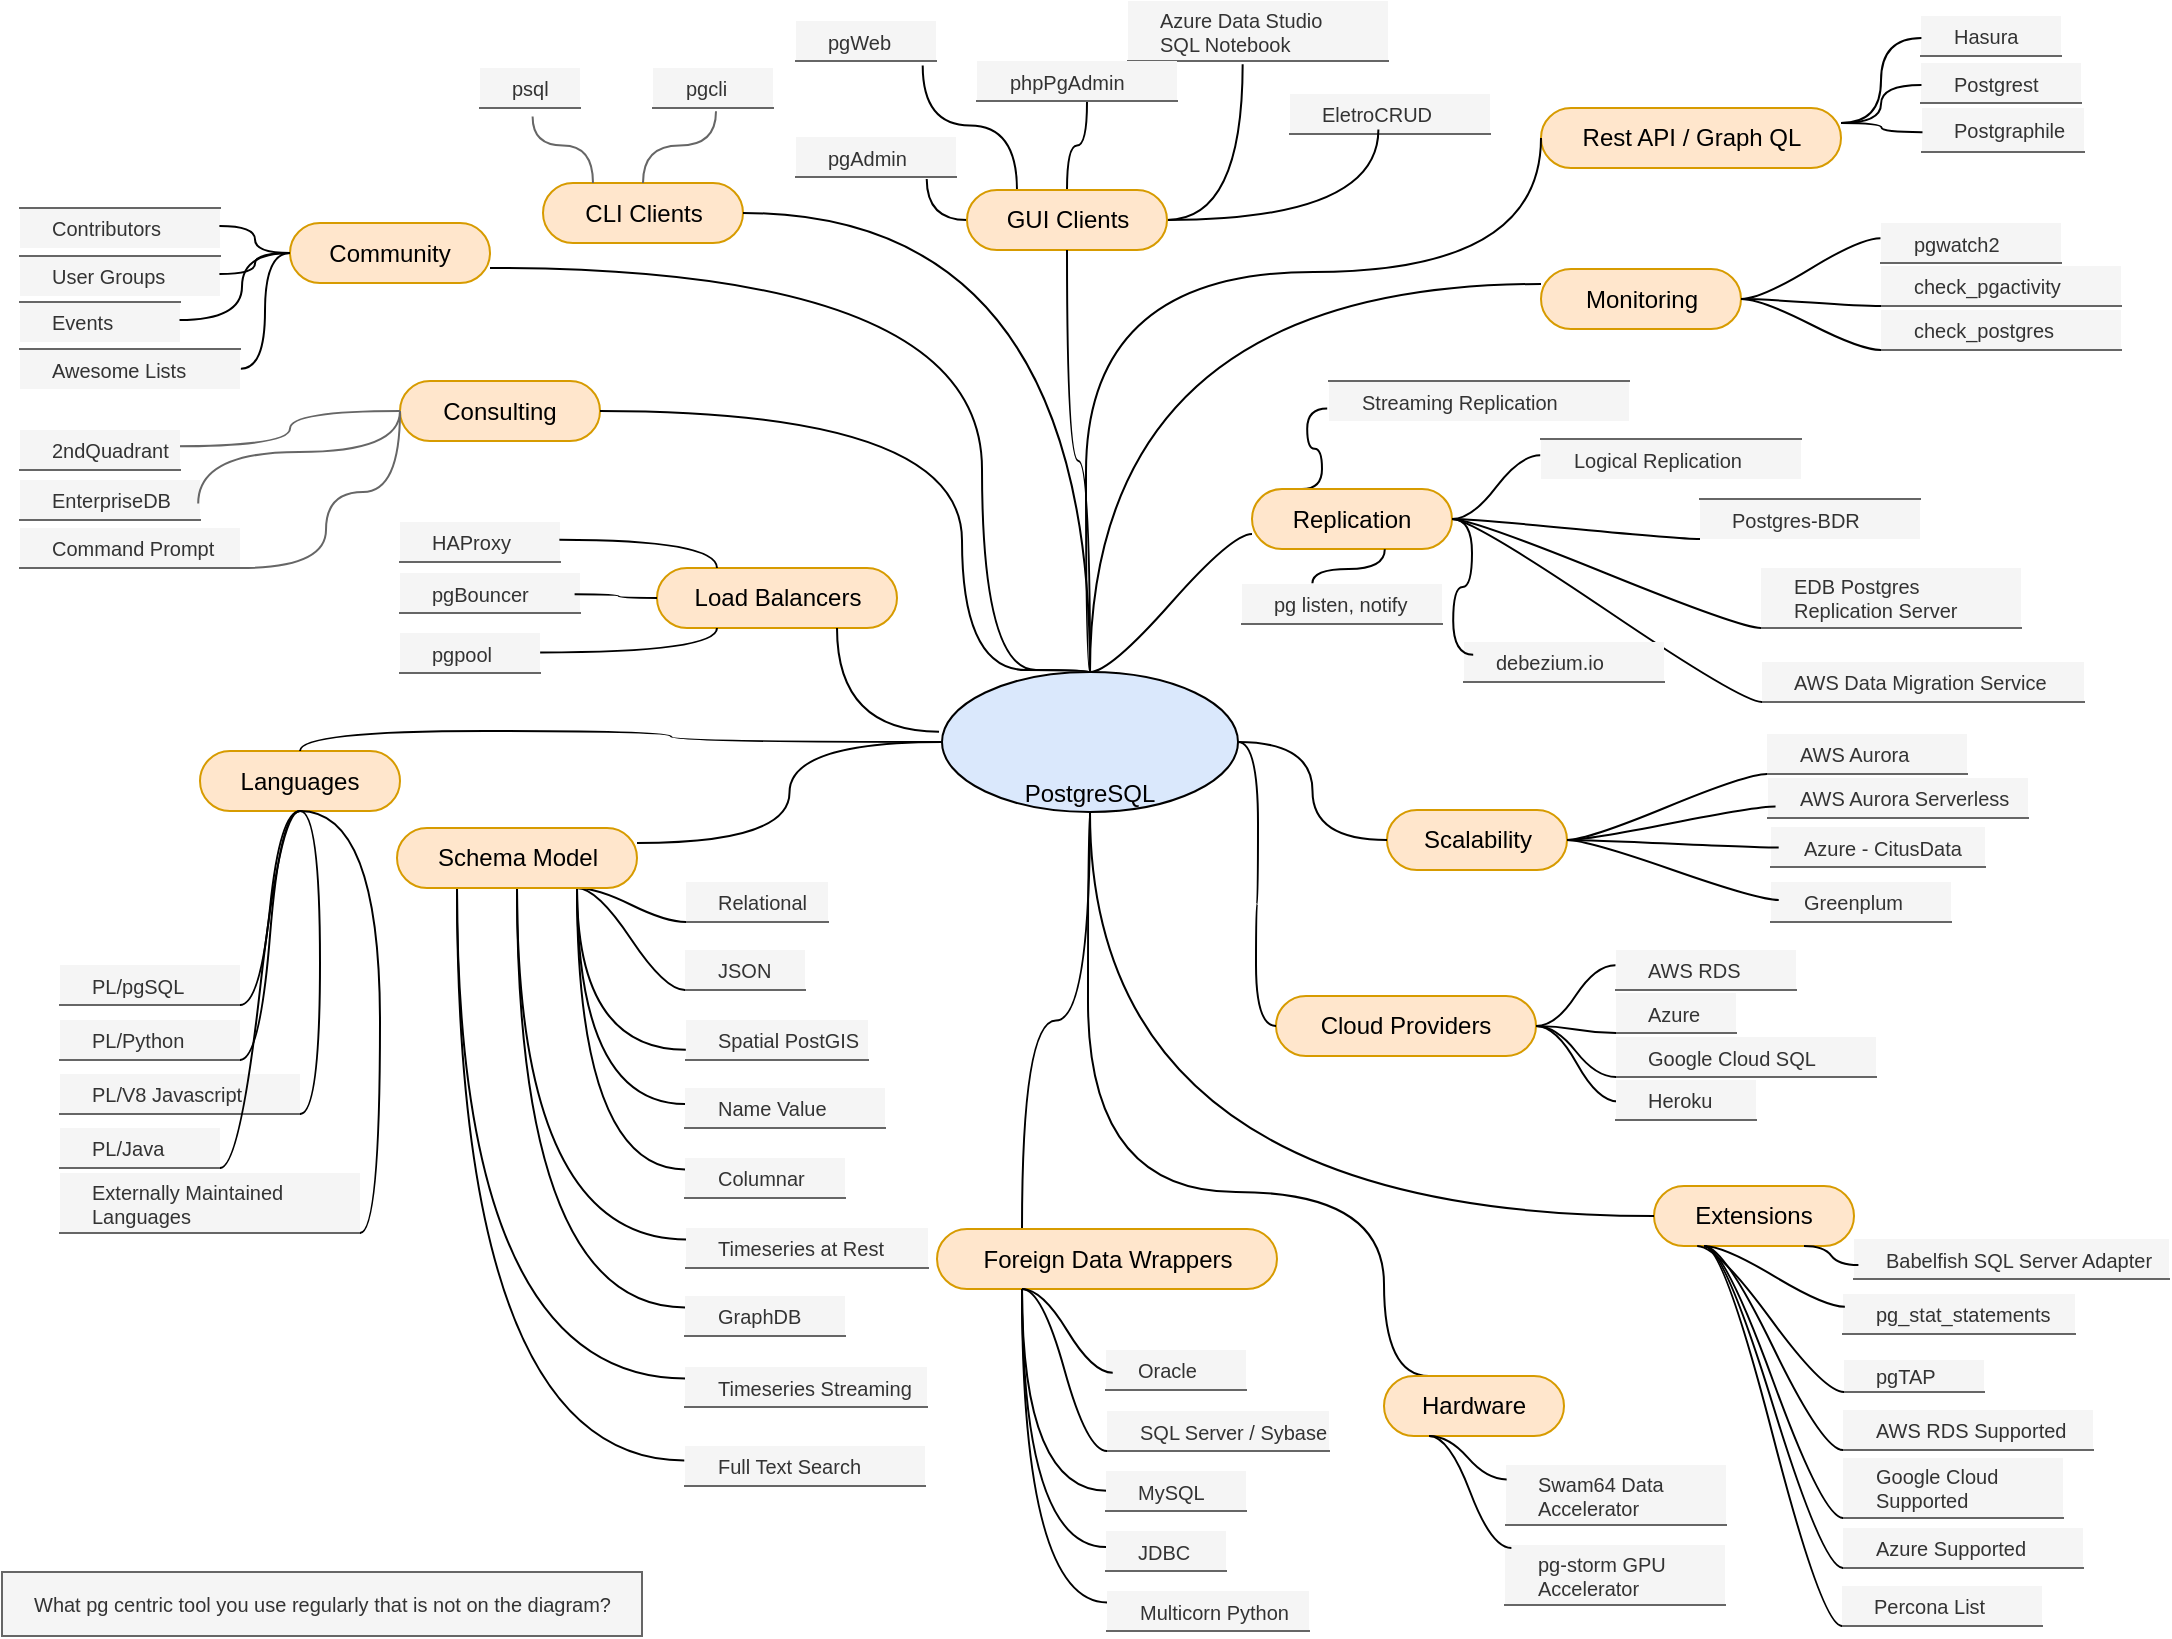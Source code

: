 <mxfile version="15.6.8" type="github">
  <diagram id="6a731a19-8d31-9384-78a2-239565b7b9f0" name="Page-1">
    <mxGraphModel dx="57" dy="1440" grid="1" gridSize="10" guides="1" tooltips="1" connect="1" arrows="1" fold="1" page="1" pageScale="1" pageWidth="1100" pageHeight="850" background="#ffffff" math="0" shadow="0">
      <root>
        <mxCell id="0" />
        <mxCell id="1" parent="0" />
        <UserObject label="PostgreSQL" link="https://www.postgresql.org/about/" id="T47zWwT-9xR79p9-MtNg-1">
          <mxCell style="ellipse;whiteSpace=wrap;html=1;align=center;container=1;recursiveResize=0;treeFolding=1;treeMoving=1;fillColor=#DAE8FC;verticalAlign=bottom;" parent="1" vertex="1">
            <mxGeometry x="1580" y="-500" width="148" height="70" as="geometry" />
          </mxCell>
        </UserObject>
        <UserObject label="" link="https://www.postgresql.org/" id="y5E1LS35C2M6shkiyCh6-52">
          <mxCell style="shape=image;verticalLabelPosition=bottom;labelBackgroundColor=#ffffff;verticalAlign=top;aspect=fixed;imageAspect=0;image=https://upload.wikimedia.org/wikipedia/commons/thumb/2/29/Postgresql_elephant.svg/540px-Postgresql_elephant.svg.png;" parent="T47zWwT-9xR79p9-MtNg-1" vertex="1">
            <mxGeometry x="52.441" y="5" width="45" height="45.92" as="geometry" />
          </mxCell>
        </UserObject>
        <UserObject label="Spatial PostGIS" link="https://postgis.net/" id="T47zWwT-9xR79p9-MtNg-25">
          <mxCell style="whiteSpace=wrap;html=1;shape=partialRectangle;top=0;left=0;bottom=1;right=0;points=[[0,1],[1,1]];strokeColor=#666666;fillColor=#f5f5f5;align=left;verticalAlign=middle;routingCenterY=0.5;snapToPoint=1;container=1;recursiveResize=0;autosize=1;treeFolding=1;treeMoving=1;fontColor=#333333;fontSize=10;spacingLeft=14;" parent="1" vertex="1">
            <mxGeometry x="1452" y="-326" width="91" height="20" as="geometry" />
          </mxCell>
        </UserObject>
        <mxCell id="8VRheUsqfsgYY5pOcE5k-3" value="" style="edgeStyle=orthogonalEdgeStyle;startArrow=none;endArrow=none;segment=10;curved=1;exitX=0.5;exitY=1;exitDx=0;exitDy=0;entryX=0.25;entryY=0;entryDx=0;entryDy=0;" parent="1" source="T47zWwT-9xR79p9-MtNg-1" target="QQFrIH2gePDctSpPwOKv-10" edge="1">
          <mxGeometry relative="1" as="geometry">
            <mxPoint x="2306.5" y="-894" as="targetPoint" />
            <mxPoint x="2381.5" y="-931" as="sourcePoint" />
            <Array as="points">
              <mxPoint x="1653" y="-240" />
              <mxPoint x="1801" y="-240" />
              <mxPoint x="1801" y="-148" />
            </Array>
          </mxGeometry>
        </mxCell>
        <mxCell id="T47zWwT-9xR79p9-MtNg-6" style="edgeStyle=orthogonalEdgeStyle;curved=1;rounded=0;orthogonalLoop=1;jettySize=auto;html=1;entryX=0.25;entryY=0;entryDx=0;entryDy=0;endArrow=none;endFill=0;" parent="1" source="T47zWwT-9xR79p9-MtNg-1" target="T47zWwT-9xR79p9-MtNg-4" edge="1">
          <mxGeometry relative="1" as="geometry" />
        </mxCell>
        <UserObject label="Extensions" link="https://pgxn.org/" id="T47zWwT-9xR79p9-MtNg-2">
          <mxCell style="whiteSpace=wrap;html=1;rounded=1;arcSize=50;align=center;verticalAlign=middle;container=1;recursiveResize=0;strokeWidth=1;autosize=1;spacing=4;treeFolding=1;treeMoving=1;strokeColor=#d79b00;fillColor=#ffe6cc;" parent="1" vertex="1">
            <mxGeometry x="1936" y="-243" width="100" height="30" as="geometry" />
          </mxCell>
        </UserObject>
        <mxCell id="T47zWwT-9xR79p9-MtNg-3" value="" style="edgeStyle=orthogonalEdgeStyle;startArrow=none;endArrow=none;segment=10;curved=1;entryX=0;entryY=0.5;entryDx=0;entryDy=0;exitX=0.5;exitY=1;exitDx=0;exitDy=0;" parent="1" source="T47zWwT-9xR79p9-MtNg-1" target="T47zWwT-9xR79p9-MtNg-2" edge="1">
          <mxGeometry relative="1" as="geometry">
            <mxPoint x="1580" y="-390" as="targetPoint" />
            <mxPoint x="1670" y="-321" as="sourcePoint" />
          </mxGeometry>
        </mxCell>
        <UserObject label="Foreign Data Wrappers" link="https://pgxn.org/tag/foreign%20data%20wrapper/" id="T47zWwT-9xR79p9-MtNg-4">
          <mxCell style="whiteSpace=wrap;html=1;rounded=1;arcSize=50;align=center;verticalAlign=middle;container=1;recursiveResize=0;strokeWidth=1;autosize=1;spacing=4;treeFolding=1;treeMoving=1;fillColor=#ffe6cc;strokeColor=#d79b00;" parent="1" vertex="1">
            <mxGeometry x="1577.5" y="-221.5" width="170" height="30" as="geometry" />
          </mxCell>
        </UserObject>
        <UserObject label="Oracle" link="https://pgxn.org/dist/oracle_fdw/" id="T47zWwT-9xR79p9-MtNg-7">
          <mxCell style="whiteSpace=wrap;html=1;shape=partialRectangle;top=0;left=0;bottom=1;right=0;points=[[0,1],[1,1]];strokeColor=#666666;fillColor=#f5f5f5;align=left;verticalAlign=middle;routingCenterY=0.5;snapToPoint=1;container=1;recursiveResize=0;autosize=1;treeFolding=1;treeMoving=1;fontColor=#333333;fontSize=10;spacingLeft=14;" parent="1" vertex="1">
            <mxGeometry x="1662" y="-161" width="70" height="20" as="geometry" />
          </mxCell>
        </UserObject>
        <mxCell id="T47zWwT-9xR79p9-MtNg-13" value="" style="edgeStyle=orthogonalEdgeStyle;curved=1;rounded=0;orthogonalLoop=1;jettySize=auto;html=1;endArrow=none;endFill=0;entryX=0.006;entryY=0.493;entryDx=0;entryDy=0;entryPerimeter=0;exitX=0.25;exitY=1;exitDx=0;exitDy=0;" parent="1" source="T47zWwT-9xR79p9-MtNg-4" target="T47zWwT-9xR79p9-MtNg-12" edge="1">
          <mxGeometry relative="1" as="geometry">
            <mxPoint x="1747" y="-198" as="sourcePoint" />
          </mxGeometry>
        </mxCell>
        <UserObject label="SQL Server / Sybase" link="https://pgxn.org/dist/tds_fdw/" id="T47zWwT-9xR79p9-MtNg-9">
          <mxCell style="whiteSpace=wrap;html=1;shape=partialRectangle;top=0;left=0;bottom=1;right=0;points=[[0,1],[1,1]];strokeColor=#666666;fillColor=#f5f5f5;align=left;verticalAlign=middle;routingCenterY=0.5;snapToPoint=1;container=1;recursiveResize=0;autosize=1;treeFolding=1;treeMoving=1;fontColor=#333333;fontSize=10;spacingLeft=14;" parent="1" vertex="1">
            <mxGeometry x="1662.5" y="-130.5" width="111" height="20" as="geometry" />
          </mxCell>
        </UserObject>
        <UserObject label="MySQL" link="https://pgxn.org/dist/mysql_fdw/" id="T47zWwT-9xR79p9-MtNg-12">
          <mxCell style="whiteSpace=wrap;html=1;shape=partialRectangle;top=0;left=0;bottom=1;right=0;points=[[0,1],[1,1]];strokeColor=#666666;fillColor=#f5f5f5;align=left;verticalAlign=middle;routingCenterY=0.5;snapToPoint=1;container=1;recursiveResize=0;autosize=1;treeFolding=1;treeMoving=1;fontColor=#333333;fontSize=10;spacingLeft=14;" parent="1" vertex="1">
            <mxGeometry x="1662" y="-100.5" width="70" height="20" as="geometry" />
          </mxCell>
        </UserObject>
        <mxCell id="T47zWwT-9xR79p9-MtNg-11" value="" style="edgeStyle=entityRelationEdgeStyle;startArrow=none;endArrow=none;segment=10;curved=1;entryX=0;entryY=1;entryDx=0;entryDy=0;exitX=0.25;exitY=1;exitDx=0;exitDy=0;" parent="1" source="T47zWwT-9xR79p9-MtNg-4" target="T47zWwT-9xR79p9-MtNg-9" edge="1">
          <mxGeometry relative="1" as="geometry">
            <mxPoint x="1769" y="-198.5" as="sourcePoint" />
            <mxPoint x="1839" y="-245.5" as="targetPoint" />
          </mxGeometry>
        </mxCell>
        <mxCell id="T47zWwT-9xR79p9-MtNg-15" value="" style="edgeStyle=orthogonalEdgeStyle;curved=1;rounded=0;orthogonalLoop=1;jettySize=auto;html=1;endArrow=none;endFill=0;exitX=0.25;exitY=1;exitDx=0;exitDy=0;entryX=0;entryY=0.4;entryDx=0;entryDy=0;entryPerimeter=0;" parent="1" source="T47zWwT-9xR79p9-MtNg-4" target="T47zWwT-9xR79p9-MtNg-16" edge="1">
          <mxGeometry relative="1" as="geometry">
            <mxPoint x="1727" y="-183" as="sourcePoint" />
          </mxGeometry>
        </mxCell>
        <mxCell id="T47zWwT-9xR79p9-MtNg-18" value="" style="edgeStyle=orthogonalEdgeStyle;curved=1;rounded=0;orthogonalLoop=1;jettySize=auto;html=1;endArrow=none;endFill=0;exitX=0.25;exitY=1;exitDx=0;exitDy=0;entryX=0.001;entryY=0.286;entryDx=0;entryDy=0;entryPerimeter=0;" parent="1" source="T47zWwT-9xR79p9-MtNg-4" target="T47zWwT-9xR79p9-MtNg-17" edge="1">
          <mxGeometry relative="1" as="geometry">
            <mxPoint x="1727" y="-183" as="sourcePoint" />
          </mxGeometry>
        </mxCell>
        <UserObject label="JDBC" link="https://pgxn.org/dist/jdbc_fdw/" id="T47zWwT-9xR79p9-MtNg-16">
          <mxCell style="whiteSpace=wrap;html=1;shape=partialRectangle;top=0;left=0;bottom=1;right=0;points=[[0,1],[1,1]];strokeColor=#666666;fillColor=#f5f5f5;align=left;verticalAlign=middle;routingCenterY=0.5;snapToPoint=1;container=1;recursiveResize=0;autosize=1;treeFolding=1;treeMoving=1;fontColor=#333333;fontSize=10;spacingLeft=14;" parent="1" vertex="1">
            <mxGeometry x="1662" y="-70.5" width="60" height="20" as="geometry" />
          </mxCell>
        </UserObject>
        <UserObject label="Multicorn Python" link="https://pgxn.org/dist/multicorn/" id="T47zWwT-9xR79p9-MtNg-17">
          <mxCell style="whiteSpace=wrap;html=1;shape=partialRectangle;top=0;left=0;bottom=1;right=0;points=[[0,1],[1,1]];strokeColor=#666666;fillColor=#f5f5f5;align=left;verticalAlign=middle;routingCenterY=0.5;snapToPoint=1;container=1;recursiveResize=0;autosize=1;treeFolding=1;treeMoving=1;fontColor=#333333;fontSize=10;spacingLeft=14;" parent="1" vertex="1">
            <mxGeometry x="1662.5" y="-40.5" width="101" height="20" as="geometry" />
          </mxCell>
        </UserObject>
        <UserObject label="Relational" link="https://www.postgresql.org/docs/current/sql.html" id="T47zWwT-9xR79p9-MtNg-21">
          <mxCell style="whiteSpace=wrap;html=1;shape=partialRectangle;top=0;left=0;bottom=1;right=0;points=[[0,1],[1,1]];strokeColor=#666666;fillColor=#f5f5f5;align=left;verticalAlign=middle;routingCenterY=0.5;snapToPoint=1;container=1;recursiveResize=0;autosize=1;treeFolding=1;treeMoving=1;fontColor=#333333;fontSize=10;spacingLeft=14;" parent="1" vertex="1">
            <mxGeometry x="1452" y="-395" width="71" height="20" as="geometry" />
          </mxCell>
        </UserObject>
        <mxCell id="T47zWwT-9xR79p9-MtNg-22" value="" style="edgeStyle=entityRelationEdgeStyle;startArrow=none;endArrow=none;segment=10;curved=1;exitX=0.75;exitY=1;exitDx=0;exitDy=0;" parent="1" source="T47zWwT-9xR79p9-MtNg-20" target="T47zWwT-9xR79p9-MtNg-21" edge="1">
          <mxGeometry relative="1" as="geometry">
            <mxPoint x="1561.5" y="-319.5" as="sourcePoint" />
          </mxGeometry>
        </mxCell>
        <mxCell id="T47zWwT-9xR79p9-MtNg-23" value="" style="edgeStyle=orthogonalEdgeStyle;curved=1;rounded=0;orthogonalLoop=1;jettySize=auto;html=1;endArrow=none;endFill=0;entryX=-0.001;entryY=0.745;entryDx=0;entryDy=0;entryPerimeter=0;exitX=0.75;exitY=1;exitDx=0;exitDy=0;" parent="1" source="T47zWwT-9xR79p9-MtNg-20" target="T47zWwT-9xR79p9-MtNg-25" edge="1">
          <mxGeometry relative="1" as="geometry">
            <mxPoint x="1561.5" y="-319.5" as="sourcePoint" />
          </mxGeometry>
        </mxCell>
        <UserObject label="JSON" link="https://www.postgresql.org/docs/current/functions-json.html" id="T47zWwT-9xR79p9-MtNg-24">
          <mxCell style="whiteSpace=wrap;html=1;shape=partialRectangle;top=0;left=0;bottom=1;right=0;points=[[0,1],[1,1]];strokeColor=#666666;fillColor=#f5f5f5;align=left;verticalAlign=middle;routingCenterY=0.5;snapToPoint=1;container=1;recursiveResize=0;autosize=1;treeFolding=1;treeMoving=1;fontColor=#333333;fontSize=10;spacingLeft=14;" parent="1" vertex="1">
            <mxGeometry x="1451.5" y="-361" width="60" height="20" as="geometry" />
          </mxCell>
        </UserObject>
        <mxCell id="T47zWwT-9xR79p9-MtNg-26" value="" style="edgeStyle=entityRelationEdgeStyle;startArrow=none;endArrow=none;segment=10;curved=1;entryX=0;entryY=1;entryDx=0;entryDy=0;exitX=0.75;exitY=1;exitDx=0;exitDy=0;" parent="1" source="T47zWwT-9xR79p9-MtNg-20" target="T47zWwT-9xR79p9-MtNg-24" edge="1">
          <mxGeometry relative="1" as="geometry">
            <mxPoint x="1583.5" y="-320" as="sourcePoint" />
            <mxPoint x="1653.5" y="-367" as="targetPoint" />
          </mxGeometry>
        </mxCell>
        <mxCell id="T47zWwT-9xR79p9-MtNg-27" value="" style="edgeStyle=orthogonalEdgeStyle;curved=1;rounded=0;orthogonalLoop=1;jettySize=auto;html=1;endArrow=none;endFill=0;exitX=0.75;exitY=1;exitDx=0;exitDy=0;entryX=0;entryY=0.4;entryDx=0;entryDy=0;entryPerimeter=0;" parent="1" source="T47zWwT-9xR79p9-MtNg-20" target="T47zWwT-9xR79p9-MtNg-29" edge="1">
          <mxGeometry relative="1" as="geometry">
            <mxPoint x="1541.5" y="-304.5" as="sourcePoint" />
          </mxGeometry>
        </mxCell>
        <mxCell id="T47zWwT-9xR79p9-MtNg-28" value="" style="edgeStyle=orthogonalEdgeStyle;curved=1;rounded=0;orthogonalLoop=1;jettySize=auto;html=1;endArrow=none;endFill=0;exitX=0.75;exitY=1;exitDx=0;exitDy=0;entryX=0.001;entryY=0.286;entryDx=0;entryDy=0;entryPerimeter=0;" parent="1" source="T47zWwT-9xR79p9-MtNg-20" target="T47zWwT-9xR79p9-MtNg-30" edge="1">
          <mxGeometry relative="1" as="geometry">
            <mxPoint x="1541.5" y="-304.5" as="sourcePoint" />
          </mxGeometry>
        </mxCell>
        <UserObject label="Name Value" link="https://www.postgresql.org/docs/current/hstore.html" id="T47zWwT-9xR79p9-MtNg-29">
          <mxCell style="whiteSpace=wrap;html=1;shape=partialRectangle;top=0;left=0;bottom=1;right=0;points=[[0,1],[1,1]];strokeColor=#666666;fillColor=#f5f5f5;align=left;verticalAlign=middle;routingCenterY=0.5;snapToPoint=1;container=1;recursiveResize=0;autosize=1;treeFolding=1;treeMoving=1;fontColor=#333333;fontSize=10;spacingLeft=14;" parent="1" vertex="1">
            <mxGeometry x="1451.5" y="-292" width="100" height="20" as="geometry" />
          </mxCell>
        </UserObject>
        <UserObject label="Columnar" link="https://www.citusdata.com/blog/2014/04/03/columnar-store-for-analytics/" id="T47zWwT-9xR79p9-MtNg-30">
          <mxCell style="whiteSpace=wrap;html=1;shape=partialRectangle;top=0;left=0;bottom=1;right=0;points=[[0,1],[1,1]];strokeColor=#666666;fillColor=#f5f5f5;align=left;verticalAlign=middle;routingCenterY=0.5;snapToPoint=1;container=1;recursiveResize=0;autosize=1;treeFolding=1;treeMoving=1;fontColor=#333333;fontSize=10;spacingLeft=14;" parent="1" vertex="1">
            <mxGeometry x="1451.5" y="-257" width="80" height="20" as="geometry" />
          </mxCell>
        </UserObject>
        <mxCell id="T47zWwT-9xR79p9-MtNg-31" value="" style="edgeStyle=orthogonalEdgeStyle;curved=1;rounded=0;orthogonalLoop=1;jettySize=auto;html=1;endArrow=none;endFill=0;entryX=0.001;entryY=0.286;entryDx=0;entryDy=0;entryPerimeter=0;exitX=0.5;exitY=1;exitDx=0;exitDy=0;" parent="1" source="T47zWwT-9xR79p9-MtNg-20" target="T47zWwT-9xR79p9-MtNg-32" edge="1">
          <mxGeometry relative="1" as="geometry">
            <mxPoint x="1511.5" y="-319.5" as="sourcePoint" />
          </mxGeometry>
        </mxCell>
        <UserObject label="Timeseries at Rest" link="https://www.timescale.com/" id="T47zWwT-9xR79p9-MtNg-32">
          <mxCell style="whiteSpace=wrap;html=1;shape=partialRectangle;top=0;left=0;bottom=1;right=0;points=[[0,1],[1,1]];strokeColor=#666666;fillColor=#f5f5f5;align=left;verticalAlign=middle;routingCenterY=0.5;snapToPoint=1;container=1;recursiveResize=0;autosize=1;treeFolding=1;treeMoving=1;fontColor=#333333;fontSize=10;spacingLeft=14;" parent="1" vertex="1">
            <mxGeometry x="1452" y="-222" width="121" height="20" as="geometry" />
          </mxCell>
        </UserObject>
        <mxCell id="T47zWwT-9xR79p9-MtNg-33" value="" style="edgeStyle=orthogonalEdgeStyle;curved=1;rounded=0;orthogonalLoop=1;jettySize=auto;html=1;endArrow=none;endFill=0;entryX=0.001;entryY=0.286;entryDx=0;entryDy=0;entryPerimeter=0;exitX=0.25;exitY=1;exitDx=0;exitDy=0;" parent="1" source="T47zWwT-9xR79p9-MtNg-20" target="T47zWwT-9xR79p9-MtNg-34" edge="1">
          <mxGeometry relative="1" as="geometry">
            <mxPoint x="1451.5" y="-242.5" as="sourcePoint" />
          </mxGeometry>
        </mxCell>
        <UserObject label="Timeseries Streaming" link="https://www.pipelinedb.com/" id="T47zWwT-9xR79p9-MtNg-34">
          <mxCell style="whiteSpace=wrap;html=1;shape=partialRectangle;top=0;left=0;bottom=1;right=0;points=[[0,1],[1,1]];strokeColor=#666666;fillColor=#f5f5f5;align=left;verticalAlign=middle;routingCenterY=0.5;snapToPoint=1;container=1;recursiveResize=0;autosize=1;treeFolding=1;treeMoving=1;fontColor=#333333;fontSize=10;spacingLeft=14;" parent="1" vertex="1">
            <mxGeometry x="1451.5" y="-152.5" width="121" height="20" as="geometry" />
          </mxCell>
        </UserObject>
        <mxCell id="T47zWwT-9xR79p9-MtNg-35" value="" style="edgeStyle=orthogonalEdgeStyle;curved=1;rounded=0;orthogonalLoop=1;jettySize=auto;html=1;endArrow=none;endFill=0;entryX=0.001;entryY=0.286;entryDx=0;entryDy=0;entryPerimeter=0;exitX=0.5;exitY=1;exitDx=0;exitDy=0;" parent="1" source="T47zWwT-9xR79p9-MtNg-20" target="T47zWwT-9xR79p9-MtNg-36" edge="1">
          <mxGeometry relative="1" as="geometry">
            <mxPoint x="1331.5" y="-249.5" as="sourcePoint" />
          </mxGeometry>
        </mxCell>
        <UserObject label="GraphDB" link="https://bitnine.net/" id="T47zWwT-9xR79p9-MtNg-36">
          <mxCell style="whiteSpace=wrap;html=1;shape=partialRectangle;top=0;left=0;bottom=1;right=0;points=[[0,1],[1,1]];strokeColor=#666666;fillColor=#f5f5f5;align=left;verticalAlign=middle;routingCenterY=0.5;snapToPoint=1;container=1;recursiveResize=0;autosize=1;treeFolding=1;treeMoving=1;fontColor=#333333;fontSize=10;spacingLeft=14;" parent="1" vertex="1">
            <mxGeometry x="1451.5" y="-188" width="80" height="20" as="geometry" />
          </mxCell>
        </UserObject>
        <UserObject label="Languages" id="QQFrIH2gePDctSpPwOKv-1">
          <mxCell style="whiteSpace=wrap;html=1;rounded=1;arcSize=50;align=center;verticalAlign=middle;container=1;recursiveResize=0;strokeWidth=1;autosize=1;spacing=4;treeFolding=1;treeMoving=1;fillColor=#ffe6cc;strokeColor=#d79b00;" parent="1" vertex="1">
            <mxGeometry x="1209" y="-460.5" width="100" height="30" as="geometry" />
          </mxCell>
        </UserObject>
        <UserObject label="Rest API / Graph QL" id="QQFrIH2gePDctSpPwOKv-3">
          <mxCell style="whiteSpace=wrap;html=1;rounded=1;arcSize=50;align=center;verticalAlign=middle;container=1;recursiveResize=0;strokeWidth=1;autosize=1;spacing=4;treeFolding=1;treeMoving=1;fillColor=#ffe6cc;strokeColor=#d79b00;" parent="1" vertex="1">
            <mxGeometry x="1879.5" y="-782" width="150" height="30" as="geometry" />
          </mxCell>
        </UserObject>
        <UserObject label="Cloud Providers" id="QQFrIH2gePDctSpPwOKv-9">
          <mxCell style="whiteSpace=wrap;html=1;rounded=1;arcSize=50;align=center;verticalAlign=middle;container=1;recursiveResize=0;strokeWidth=1;autosize=1;spacing=4;treeFolding=1;treeMoving=1;fillColor=#ffe6cc;strokeColor=#d79b00;" parent="1" vertex="1">
            <mxGeometry x="1747" y="-338" width="130" height="30" as="geometry" />
          </mxCell>
        </UserObject>
        <UserObject label="Hardware" id="QQFrIH2gePDctSpPwOKv-10">
          <mxCell style="whiteSpace=wrap;html=1;rounded=1;arcSize=50;align=center;verticalAlign=middle;container=1;recursiveResize=0;strokeWidth=1;autosize=1;spacing=4;treeFolding=1;treeMoving=1;fillColor=#ffe6cc;strokeColor=#d79b00;" parent="1" vertex="1">
            <mxGeometry x="1801" y="-148" width="90" height="30" as="geometry" />
          </mxCell>
        </UserObject>
        <UserObject label="AWS Aurora" link="https://aws.amazon.com/rds/aurora/postgresql-features/" id="2LREq_vUWXgBy6xoVpGK-4">
          <mxCell style="whiteSpace=wrap;html=1;shape=partialRectangle;top=0;left=0;bottom=1;right=0;points=[[0,1],[1,1]];strokeColor=#666666;fillColor=#f5f5f5;align=left;verticalAlign=middle;routingCenterY=0.5;snapToPoint=1;container=1;recursiveResize=0;autosize=1;treeFolding=1;treeMoving=1;fontColor=#333333;fontSize=10;spacingLeft=14;" parent="1" vertex="1">
            <mxGeometry x="1992.5" y="-469" width="100" height="20" as="geometry" />
          </mxCell>
        </UserObject>
        <mxCell id="2LREq_vUWXgBy6xoVpGK-5" value="" style="edgeStyle=entityRelationEdgeStyle;startArrow=none;endArrow=none;segment=10;curved=1;entryX=-0.003;entryY=0.379;entryDx=0;entryDy=0;entryPerimeter=0;" parent="1" source="QQFrIH2gePDctSpPwOKv-9" target="2LREq_vUWXgBy6xoVpGK-6" edge="1">
          <mxGeometry relative="1" as="geometry">
            <mxPoint x="1747" y="-371" as="sourcePoint" />
          </mxGeometry>
        </mxCell>
        <UserObject label="AWS RDS" link="https://aws.amazon.com/rds/postgresql/" id="2LREq_vUWXgBy6xoVpGK-6">
          <mxCell style="whiteSpace=wrap;html=1;shape=partialRectangle;top=0;left=0;bottom=1;right=0;points=[[0,1],[1,1]];strokeColor=#666666;fillColor=#f5f5f5;align=left;verticalAlign=middle;routingCenterY=0.5;snapToPoint=1;container=1;recursiveResize=0;autosize=1;treeFolding=1;treeMoving=1;fontColor=#333333;fontSize=10;spacingLeft=14;" parent="1" vertex="1">
            <mxGeometry x="1917" y="-361" width="90" height="20" as="geometry" />
          </mxCell>
        </UserObject>
        <UserObject label="Azure" link="https://azure.microsoft.com/en-us/services/postgresql/" id="2LREq_vUWXgBy6xoVpGK-7">
          <mxCell style="whiteSpace=wrap;html=1;shape=partialRectangle;top=0;left=0;bottom=1;right=0;points=[[0,1],[1,1]];strokeColor=#666666;fillColor=#f5f5f5;align=left;verticalAlign=middle;routingCenterY=0.5;snapToPoint=1;container=1;recursiveResize=0;autosize=1;treeFolding=1;treeMoving=1;fontColor=#333333;fontSize=10;spacingLeft=14;" parent="1" vertex="1">
            <mxGeometry x="1917" y="-339.5" width="60" height="20" as="geometry" />
          </mxCell>
        </UserObject>
        <UserObject label="Azure - CitusData" link="https://www.citusdata.com/blog/2019/05/06/introducing-hyperscale-citus-on-azure-database-for-postgres/" id="2LREq_vUWXgBy6xoVpGK-8">
          <mxCell style="whiteSpace=wrap;html=1;shape=partialRectangle;top=0;left=0;bottom=1;right=0;points=[[0,1],[1,1]];strokeColor=#666666;fillColor=#f5f5f5;align=left;verticalAlign=middle;routingCenterY=0.5;snapToPoint=1;container=1;recursiveResize=0;autosize=1;treeFolding=1;treeMoving=1;fontColor=#333333;fontSize=10;spacingLeft=14;" parent="1" vertex="1">
            <mxGeometry x="1994.5" y="-422.5" width="107" height="20" as="geometry" />
          </mxCell>
        </UserObject>
        <UserObject label="Google Cloud SQL" link="https://cloud.google.com/sql/docs/postgres/" id="2LREq_vUWXgBy6xoVpGK-9">
          <mxCell style="whiteSpace=wrap;html=1;shape=partialRectangle;top=0;left=0;bottom=1;right=0;points=[[0,1],[1,1]];strokeColor=#666666;fillColor=#f5f5f5;align=left;verticalAlign=middle;routingCenterY=0.5;snapToPoint=1;container=1;recursiveResize=0;autosize=1;treeFolding=1;treeMoving=1;fontColor=#333333;fontSize=10;spacingLeft=14;" parent="1" vertex="1">
            <mxGeometry x="1917" y="-317.5" width="130" height="20" as="geometry" />
          </mxCell>
        </UserObject>
        <mxCell id="2LREq_vUWXgBy6xoVpGK-11" value="" style="edgeStyle=entityRelationEdgeStyle;startArrow=none;endArrow=none;segment=10;curved=1;exitX=1;exitY=0.5;exitDx=0;exitDy=0;" parent="1" source="QQFrIH2gePDctSpPwOKv-9" target="2LREq_vUWXgBy6xoVpGK-7" edge="1">
          <mxGeometry relative="1" as="geometry">
            <mxPoint x="1882" y="-307.5" as="sourcePoint" />
            <mxPoint x="1917" y="-334.5" as="targetPoint" />
          </mxGeometry>
        </mxCell>
        <mxCell id="2LREq_vUWXgBy6xoVpGK-12" value="" style="edgeStyle=entityRelationEdgeStyle;startArrow=none;endArrow=none;segment=10;curved=1;exitX=1;exitY=0.5;exitDx=0;exitDy=0;" parent="1" source="QQFrIH2gePDctSpPwOKv-9" target="2LREq_vUWXgBy6xoVpGK-9" edge="1">
          <mxGeometry relative="1" as="geometry">
            <mxPoint x="1872" y="-270.5" as="sourcePoint" />
            <mxPoint x="1907" y="-297.5" as="targetPoint" />
          </mxGeometry>
        </mxCell>
        <mxCell id="2LREq_vUWXgBy6xoVpGK-13" value="" style="edgeStyle=entityRelationEdgeStyle;startArrow=none;endArrow=none;segment=10;curved=1;exitX=1;exitY=0.5;exitDx=0;exitDy=0;entryX=0.014;entryY=0.537;entryDx=0;entryDy=0;entryPerimeter=0;" parent="1" source="QQFrIH2gePDctSpPwOKv-9" target="2LREq_vUWXgBy6xoVpGK-10" edge="1">
          <mxGeometry relative="1" as="geometry">
            <mxPoint x="1872" y="-233.5" as="sourcePoint" />
            <mxPoint x="1887" y="-267.5" as="targetPoint" />
          </mxGeometry>
        </mxCell>
        <UserObject label="Scalability" link="https://www.postgresql.org/docs/current/different-replication-solutions.html#HIGH-AVAILABILITY-MATRIX" id="2LREq_vUWXgBy6xoVpGK-14">
          <mxCell style="whiteSpace=wrap;html=1;rounded=1;arcSize=50;align=center;verticalAlign=middle;container=1;recursiveResize=0;strokeWidth=1;autosize=1;spacing=4;treeFolding=1;treeMoving=1;fillColor=#ffe6cc;strokeColor=#d79b00;" parent="1" vertex="1">
            <mxGeometry x="1802.5" y="-431" width="90" height="30" as="geometry" />
          </mxCell>
        </UserObject>
        <mxCell id="2LREq_vUWXgBy6xoVpGK-15" value="" style="edgeStyle=entityRelationEdgeStyle;startArrow=none;endArrow=none;segment=10;curved=1;" parent="1" source="2LREq_vUWXgBy6xoVpGK-14" target="2LREq_vUWXgBy6xoVpGK-4" edge="1">
          <mxGeometry relative="1" as="geometry">
            <mxPoint x="1832.5" y="-473.5" as="sourcePoint" />
            <mxPoint x="2002.5" y="-455.5" as="targetPoint" />
          </mxGeometry>
        </mxCell>
        <UserObject label="Greenplum" link="https://greenplum.org/" id="2LREq_vUWXgBy6xoVpGK-18">
          <mxCell style="whiteSpace=wrap;html=1;shape=partialRectangle;top=0;left=0;bottom=1;right=0;points=[[0,1],[1,1]];strokeColor=#666666;fillColor=#f5f5f5;align=left;verticalAlign=middle;routingCenterY=0.5;snapToPoint=1;container=1;recursiveResize=0;autosize=1;treeFolding=1;treeMoving=1;fontColor=#333333;fontSize=10;spacingLeft=14;" parent="1" vertex="1">
            <mxGeometry x="1994.5" y="-395" width="90" height="20" as="geometry" />
          </mxCell>
        </UserObject>
        <UserObject label="Streaming Replication" link="https://wiki.postgresql.org/wiki/Streaming_Replication" id="2LREq_vUWXgBy6xoVpGK-19">
          <mxCell style="whiteSpace=wrap;html=1;shape=partialRectangle;top=0;left=0;bottom=1;right=0;points=[[0,1],[1,1]];strokeColor=#666666;fillColor=#f5f5f5;align=left;verticalAlign=middle;routingCenterY=0.5;snapToPoint=1;container=1;recursiveResize=0;autosize=1;treeFolding=1;treeMoving=1;fontColor=#333333;flipV=1;flipH=0;fontSize=10;spacingLeft=14;" parent="1" vertex="1">
            <mxGeometry x="1773.5" y="-645.5" width="150" height="20" as="geometry" />
          </mxCell>
        </UserObject>
        <mxCell id="2LREq_vUWXgBy6xoVpGK-20" value="" style="edgeStyle=entityRelationEdgeStyle;startArrow=none;endArrow=none;segment=10;curved=1;exitX=1;exitY=0.5;exitDx=0;exitDy=0;entryX=0.036;entryY=0.514;entryDx=0;entryDy=0;entryPerimeter=0;" parent="1" source="2LREq_vUWXgBy6xoVpGK-14" target="2LREq_vUWXgBy6xoVpGK-8" edge="1">
          <mxGeometry relative="1" as="geometry">
            <mxPoint x="1967.5" y="-410" as="sourcePoint" />
            <mxPoint x="2002.5" y="-409.5" as="targetPoint" />
          </mxGeometry>
        </mxCell>
        <mxCell id="2LREq_vUWXgBy6xoVpGK-21" value="" style="edgeStyle=entityRelationEdgeStyle;startArrow=none;endArrow=none;segment=10;curved=1;exitX=1;exitY=0.5;exitDx=0;exitDy=0;entryX=0.043;entryY=0.449;entryDx=0;entryDy=0;entryPerimeter=0;" parent="1" source="2LREq_vUWXgBy6xoVpGK-14" target="2LREq_vUWXgBy6xoVpGK-18" edge="1">
          <mxGeometry relative="1" as="geometry">
            <mxPoint x="1957.5" y="-373" as="sourcePoint" />
            <mxPoint x="1992.5" y="-400" as="targetPoint" />
          </mxGeometry>
        </mxCell>
        <mxCell id="2LREq_vUWXgBy6xoVpGK-22" value="" style="edgeStyle=entityRelationEdgeStyle;startArrow=none;endArrow=none;segment=10;curved=1;entryX=-0.006;entryY=0.311;entryDx=0;entryDy=0;entryPerimeter=0;exitX=0.25;exitY=0;exitDx=0;exitDy=0;" parent="1" source="2LREq_vUWXgBy6xoVpGK-26" target="2LREq_vUWXgBy6xoVpGK-19" edge="1">
          <mxGeometry relative="1" as="geometry">
            <mxPoint x="2114.5" y="-555" as="sourcePoint" />
            <mxPoint x="1740" y="-626" as="targetPoint" />
          </mxGeometry>
        </mxCell>
        <UserObject label="Logical Replication" link="https://severalnines.com/database-blog/overview-logical-replication-postgresql" id="2LREq_vUWXgBy6xoVpGK-23">
          <mxCell style="whiteSpace=wrap;html=1;shape=partialRectangle;top=0;left=0;bottom=1;right=0;points=[[0,1],[1,1]];strokeColor=#666666;fillColor=#f5f5f5;align=left;verticalAlign=middle;routingCenterY=0.5;snapToPoint=1;container=1;recursiveResize=0;autosize=1;treeFolding=1;treeMoving=1;fontColor=#333333;flipV=1;flipH=0;fontSize=10;spacingLeft=14;" parent="1" vertex="1">
            <mxGeometry x="1879.5" y="-616.5" width="130" height="20" as="geometry" />
          </mxCell>
        </UserObject>
        <UserObject label="pgpool" link="https://www.pgpool.net/mediawiki/index.php/Main_Page" id="2LREq_vUWXgBy6xoVpGK-24">
          <mxCell style="whiteSpace=wrap;html=1;shape=partialRectangle;top=0;left=0;bottom=1;right=0;points=[[0,1],[1,1]];strokeColor=#666666;fillColor=#f5f5f5;align=left;verticalAlign=middle;routingCenterY=0.5;snapToPoint=1;container=1;recursiveResize=0;autosize=1;treeFolding=1;treeMoving=1;fontColor=#333333;fontSize=10;spacingLeft=14;flipH=1;flipV=0;" parent="1" vertex="1">
            <mxGeometry x="1309.0" y="-519.5" width="70" height="20" as="geometry" />
          </mxCell>
        </UserObject>
        <UserObject label="pgBouncer" link="https://pgbouncer.github.io/" id="2LREq_vUWXgBy6xoVpGK-25">
          <mxCell style="whiteSpace=wrap;html=1;shape=partialRectangle;top=0;left=0;bottom=1;right=0;points=[[0,1],[1,1]];strokeColor=#666666;fillColor=#f5f5f5;align=left;verticalAlign=middle;routingCenterY=0.5;snapToPoint=1;container=1;recursiveResize=0;autosize=1;treeFolding=1;treeMoving=1;fontColor=#333333;fontSize=10;spacingLeft=14;flipH=1;flipV=0;" parent="1" vertex="1">
            <mxGeometry x="1309" y="-549.5" width="90" height="20" as="geometry" />
          </mxCell>
        </UserObject>
        <UserObject label="Replication" link="https://www.postgresql.org/docs/current/different-replication-solutions.html#HIGH-AVAILABILITY-MATRIX" id="2LREq_vUWXgBy6xoVpGK-26">
          <mxCell style="whiteSpace=wrap;html=1;rounded=1;arcSize=50;align=center;verticalAlign=middle;container=1;recursiveResize=0;strokeWidth=1;autosize=1;spacing=4;treeFolding=1;treeMoving=1;fillColor=#ffe6cc;strokeColor=#d79b00;" parent="1" vertex="1">
            <mxGeometry x="1735" y="-591.5" width="100" height="30" as="geometry" />
          </mxCell>
        </UserObject>
        <mxCell id="2LREq_vUWXgBy6xoVpGK-27" value="" style="edgeStyle=entityRelationEdgeStyle;startArrow=none;endArrow=none;segment=10;curved=1;exitX=1;exitY=0.5;exitDx=0;exitDy=0;entryX=-0.003;entryY=0.593;entryDx=0;entryDy=0;entryPerimeter=0;" parent="1" source="2LREq_vUWXgBy6xoVpGK-26" target="2LREq_vUWXgBy6xoVpGK-23" edge="1">
          <mxGeometry relative="1" as="geometry">
            <mxPoint x="2114.5" y="-555" as="sourcePoint" />
            <mxPoint x="2324.5" y="-605" as="targetPoint" />
          </mxGeometry>
        </mxCell>
        <UserObject label="Load Balancers" link="https://www.percona.com/blog/2018/10/02/scaling-postgresql-using-connection-poolers-and-load-balancers-for-an-enterprise-grade-environment/" id="2LREq_vUWXgBy6xoVpGK-28">
          <mxCell style="whiteSpace=wrap;html=1;rounded=1;arcSize=50;align=center;verticalAlign=middle;container=1;recursiveResize=0;strokeWidth=1;autosize=1;spacing=4;treeFolding=1;treeMoving=1;fillColor=#ffe6cc;strokeColor=#d79b00;" parent="1" vertex="1">
            <mxGeometry x="1437.5" y="-552" width="120" height="30" as="geometry" />
          </mxCell>
        </UserObject>
        <UserObject label="HAProxy" link="http://www.haproxy.org/" id="2LREq_vUWXgBy6xoVpGK-29">
          <mxCell style="whiteSpace=wrap;html=1;shape=partialRectangle;top=0;left=0;bottom=1;right=0;points=[[0,1],[1,1]];strokeColor=#666666;fillColor=#f5f5f5;align=left;verticalAlign=middle;routingCenterY=0.5;snapToPoint=1;container=1;recursiveResize=0;autosize=1;treeFolding=1;treeMoving=1;fontColor=#333333;fontSize=10;spacingLeft=14;flipH=1;flipV=0;" parent="1" vertex="1">
            <mxGeometry x="1309.0" y="-575" width="80" height="20" as="geometry" />
          </mxCell>
        </UserObject>
        <UserObject label="Postgres-BDR" link="https://www.2ndquadrant.com/en/resources/postgres-bdr-2ndquadrant/" id="2LREq_vUWXgBy6xoVpGK-30">
          <mxCell style="whiteSpace=wrap;html=1;shape=partialRectangle;top=0;left=0;bottom=1;right=0;points=[[0,1],[1,1]];strokeColor=#666666;fillColor=#f5f5f5;align=left;verticalAlign=middle;routingCenterY=0.5;snapToPoint=1;container=1;recursiveResize=0;autosize=1;treeFolding=1;treeMoving=1;fontColor=#333333;flipV=1;flipH=0;spacingLeft=14;fontSize=10;" parent="1" vertex="1">
            <mxGeometry x="1959" y="-586.5" width="110" height="20" as="geometry" />
          </mxCell>
        </UserObject>
        <UserObject label="EDB Postgres &lt;br style=&quot;font-size: 10px;&quot;&gt;Replication Server" link="https://www.enterprisedb.com/enterprise-postgres/edb-postgres-replication-server" id="2LREq_vUWXgBy6xoVpGK-31">
          <mxCell style="whiteSpace=wrap;html=1;shape=partialRectangle;top=0;left=0;bottom=1;right=0;points=[[0,1],[1,1]];strokeColor=#666666;fillColor=#f5f5f5;align=left;verticalAlign=middle;routingCenterY=0.5;snapToPoint=1;container=1;recursiveResize=0;autosize=1;treeFolding=1;treeMoving=1;fontColor=#333333;flipV=0;spacingLeft=14;fontSize=10;flipH=0;" parent="1" vertex="1">
            <mxGeometry x="1989.5" y="-552" width="130" height="30" as="geometry" />
          </mxCell>
        </UserObject>
        <UserObject label="AWS Data Migration Service" link="https://aws.amazon.com/dms/" id="2LREq_vUWXgBy6xoVpGK-32">
          <mxCell style="whiteSpace=wrap;html=1;shape=partialRectangle;top=0;left=0;bottom=1;right=0;points=[[0,1],[1,1]];strokeColor=#666666;fillColor=#f5f5f5;align=left;verticalAlign=middle;routingCenterY=0.5;snapToPoint=1;container=1;recursiveResize=0;autosize=1;treeFolding=1;treeMoving=1;fontColor=#333333;flipV=0;fontSize=10;spacingLeft=14;flipH=0;" parent="1" vertex="1">
            <mxGeometry x="1990" y="-505" width="161" height="20" as="geometry" />
          </mxCell>
        </UserObject>
        <mxCell id="2LREq_vUWXgBy6xoVpGK-33" value="" style="edgeStyle=entityRelationEdgeStyle;startArrow=none;endArrow=none;segment=10;curved=1;exitX=1;exitY=0.5;exitDx=0;exitDy=0;" parent="1" source="2LREq_vUWXgBy6xoVpGK-26" target="2LREq_vUWXgBy6xoVpGK-30" edge="1">
          <mxGeometry relative="1" as="geometry">
            <mxPoint x="2114.5" y="-555" as="sourcePoint" />
            <mxPoint x="2324.5" y="-545" as="targetPoint" />
          </mxGeometry>
        </mxCell>
        <mxCell id="2LREq_vUWXgBy6xoVpGK-34" value="" style="edgeStyle=entityRelationEdgeStyle;startArrow=none;endArrow=none;segment=10;curved=1;exitX=1;exitY=0.5;exitDx=0;exitDy=0;" parent="1" source="2LREq_vUWXgBy6xoVpGK-26" target="2LREq_vUWXgBy6xoVpGK-31" edge="1">
          <mxGeometry relative="1" as="geometry">
            <mxPoint x="2114.5" y="-555" as="sourcePoint" />
            <mxPoint x="2224.5" y="-443.5" as="targetPoint" />
          </mxGeometry>
        </mxCell>
        <mxCell id="2LREq_vUWXgBy6xoVpGK-35" value="" style="edgeStyle=entityRelationEdgeStyle;startArrow=none;endArrow=none;segment=10;curved=1;entryX=0;entryY=1;entryDx=0;entryDy=0;" parent="1" source="2LREq_vUWXgBy6xoVpGK-26" target="2LREq_vUWXgBy6xoVpGK-32" edge="1">
          <mxGeometry relative="1" as="geometry">
            <mxPoint x="2114.5" y="-555.5" as="sourcePoint" />
            <mxPoint x="2234.5" y="-338" as="targetPoint" />
          </mxGeometry>
        </mxCell>
        <mxCell id="2LREq_vUWXgBy6xoVpGK-36" value="" style="edgeStyle=orthogonalEdgeStyle;startArrow=none;endArrow=none;segment=10;curved=1;exitX=0.25;exitY=0;exitDx=0;exitDy=0;entryX=0.004;entryY=0.443;entryDx=0;entryDy=0;entryPerimeter=0;" parent="1" source="2LREq_vUWXgBy6xoVpGK-28" target="2LREq_vUWXgBy6xoVpGK-29" edge="1">
          <mxGeometry relative="1" as="geometry">
            <mxPoint x="1194" y="-559" as="sourcePoint" />
            <mxPoint x="1313" y="-580" as="targetPoint" />
          </mxGeometry>
        </mxCell>
        <mxCell id="2LREq_vUWXgBy6xoVpGK-37" value="" style="edgeStyle=orthogonalEdgeStyle;startArrow=none;endArrow=none;segment=10;curved=1;entryX=0.03;entryY=0.53;entryDx=0;entryDy=0;entryPerimeter=0;" parent="1" source="2LREq_vUWXgBy6xoVpGK-28" target="2LREq_vUWXgBy6xoVpGK-25" edge="1">
          <mxGeometry relative="1" as="geometry">
            <mxPoint x="1194" y="-515.5" as="sourcePoint" />
            <mxPoint x="1314" y="-570.5" as="targetPoint" />
          </mxGeometry>
        </mxCell>
        <mxCell id="2LREq_vUWXgBy6xoVpGK-38" value="" style="edgeStyle=orthogonalEdgeStyle;startArrow=none;endArrow=none;segment=10;curved=1;exitX=0.25;exitY=1;exitDx=0;exitDy=0;entryX=-0.001;entryY=0.487;entryDx=0;entryDy=0;entryPerimeter=0;" parent="1" source="2LREq_vUWXgBy6xoVpGK-28" target="2LREq_vUWXgBy6xoVpGK-24" edge="1">
          <mxGeometry relative="1" as="geometry">
            <mxPoint x="1194" y="-306" as="sourcePoint" />
            <mxPoint x="1314" y="-355.5" as="targetPoint" />
          </mxGeometry>
        </mxCell>
        <UserObject label="pgTAP" link="https://pgtap.org/" id="2LREq_vUWXgBy6xoVpGK-39">
          <mxCell style="whiteSpace=wrap;html=1;shape=partialRectangle;top=0;left=0;bottom=1;right=0;points=[[0,1],[1,1]];strokeColor=#666666;fillColor=#f5f5f5;align=left;verticalAlign=middle;routingCenterY=0.5;snapToPoint=1;container=1;recursiveResize=0;autosize=1;treeFolding=1;treeMoving=1;fontColor=#333333;flipV=0;fontSize=10;spacingLeft=14;" parent="1" vertex="1">
            <mxGeometry x="2031" y="-156" width="70" height="16" as="geometry" />
          </mxCell>
        </UserObject>
        <UserObject label="pg_stat_statements" id="2LREq_vUWXgBy6xoVpGK-41">
          <mxCell style="whiteSpace=wrap;html=1;shape=partialRectangle;top=0;left=0;bottom=1;right=0;points=[[0,1],[1,1]];strokeColor=#666666;fillColor=#f5f5f5;align=left;verticalAlign=middle;routingCenterY=0.5;snapToPoint=1;container=1;recursiveResize=0;autosize=1;treeFolding=1;treeMoving=1;fontColor=#333333;flipV=0;fontSize=10;spacingLeft=14;" parent="1" vertex="1">
            <mxGeometry x="2030.5" y="-189" width="116" height="20" as="geometry" />
          </mxCell>
        </UserObject>
        <UserObject label="Percona List" link="https://www.percona.com/blog/2018/10/05/postgresql-extensions-for-an-enterprise-grade-system/" id="2LREq_vUWXgBy6xoVpGK-42">
          <mxCell style="whiteSpace=wrap;html=1;shape=partialRectangle;top=0;left=0;bottom=1;right=0;points=[[0,1],[1,1]];strokeColor=#666666;fillColor=#f5f5f5;align=left;verticalAlign=middle;routingCenterY=0.5;snapToPoint=1;container=1;recursiveResize=0;autosize=1;treeFolding=1;treeMoving=1;fontColor=#333333;fontSize=10;spacingLeft=14;" parent="1" vertex="1">
            <mxGeometry x="2030" y="-43" width="100" height="20" as="geometry" />
          </mxCell>
        </UserObject>
        <UserObject label="Full Text Search" link="https://www.postgresql.org/docs/current/textsearch.html" id="2LREq_vUWXgBy6xoVpGK-43">
          <mxCell style="whiteSpace=wrap;html=1;shape=partialRectangle;top=0;left=0;bottom=1;right=0;points=[[0,1],[1,1]];strokeColor=#666666;fillColor=#f5f5f5;align=left;verticalAlign=middle;routingCenterY=0.5;snapToPoint=1;container=1;recursiveResize=0;autosize=1;treeFolding=1;treeMoving=1;fontColor=#333333;fontSize=10;spacingLeft=14;" parent="1" vertex="1">
            <mxGeometry x="1451.5" y="-113" width="120" height="20" as="geometry" />
          </mxCell>
        </UserObject>
        <mxCell id="2LREq_vUWXgBy6xoVpGK-44" value="" style="edgeStyle=orthogonalEdgeStyle;rounded=0;orthogonalLoop=1;jettySize=auto;html=1;endArrow=none;endFill=0;exitX=0.25;exitY=1;exitDx=0;exitDy=0;entryX=-0.003;entryY=0.361;entryDx=0;entryDy=0;entryPerimeter=0;curved=1;" parent="1" source="T47zWwT-9xR79p9-MtNg-20" target="2LREq_vUWXgBy6xoVpGK-43" edge="1">
          <mxGeometry relative="1" as="geometry">
            <mxPoint x="1629" y="-64" as="sourcePoint" />
            <mxPoint x="1524.5" y="-57.5" as="targetPoint" />
          </mxGeometry>
        </mxCell>
        <UserObject label="Google Cloud &lt;br&gt;Supported" link="https://cloud.google.com/sql/docs/postgres/extensions" id="2LREq_vUWXgBy6xoVpGK-45">
          <mxCell style="whiteSpace=wrap;html=1;shape=partialRectangle;top=0;left=0;bottom=1;right=0;points=[[0,1],[1,1]];strokeColor=#666666;fillColor=#f5f5f5;align=left;verticalAlign=middle;routingCenterY=0.5;snapToPoint=1;container=1;recursiveResize=0;autosize=1;treeFolding=1;treeMoving=1;fontColor=#333333;spacingLeft=14;fontSize=10;" parent="1" vertex="1">
            <mxGeometry x="2030.5" y="-107" width="110" height="30" as="geometry" />
          </mxCell>
        </UserObject>
        <UserObject label="AWS RDS Supported" link="https://docs.aws.amazon.com/en_pv/AmazonRDS/latest/UserGuide/CHAP_PostgreSQL.html#PostgreSQL.Concepts.General.FeaturesExtensions" id="2LREq_vUWXgBy6xoVpGK-46">
          <mxCell style="whiteSpace=wrap;html=1;shape=partialRectangle;top=0;left=0;bottom=1;right=0;points=[[0,1],[1,1]];strokeColor=#666666;fillColor=#f5f5f5;align=left;verticalAlign=middle;routingCenterY=0.5;snapToPoint=1;container=1;recursiveResize=0;autosize=1;treeFolding=1;treeMoving=1;fontColor=#333333;flipV=0;fontSize=10;spacingLeft=14;" parent="1" vertex="1">
            <mxGeometry x="2030.5" y="-131" width="125" height="20" as="geometry" />
          </mxCell>
        </UserObject>
        <UserObject label="Azure Supported" link="https://docs.microsoft.com/en-us/azure/postgresql/concepts-extensions" id="2LREq_vUWXgBy6xoVpGK-47">
          <mxCell style="whiteSpace=wrap;html=1;shape=partialRectangle;top=0;left=0;bottom=1;right=0;points=[[0,1],[1,1]];strokeColor=#666666;fillColor=#f5f5f5;align=left;verticalAlign=middle;routingCenterY=0.5;snapToPoint=1;container=1;recursiveResize=0;autosize=1;treeFolding=1;treeMoving=1;fontColor=#333333;fontSize=10;spacingLeft=14;" parent="1" vertex="1">
            <mxGeometry x="2030.5" y="-72" width="120" height="20" as="geometry" />
          </mxCell>
        </UserObject>
        <mxCell id="2LREq_vUWXgBy6xoVpGK-48" value="" style="edgeStyle=entityRelationEdgeStyle;startArrow=none;endArrow=none;segment=10;curved=1;entryX=0.008;entryY=0.318;entryDx=0;entryDy=0;entryPerimeter=0;exitX=0.25;exitY=1;exitDx=0;exitDy=0;" parent="1" source="T47zWwT-9xR79p9-MtNg-2" target="2LREq_vUWXgBy6xoVpGK-41" edge="1">
          <mxGeometry relative="1" as="geometry">
            <mxPoint x="1995.5" y="-210" as="sourcePoint" />
            <mxPoint x="1951.5" y="-122.5" as="targetPoint" />
          </mxGeometry>
        </mxCell>
        <mxCell id="2LREq_vUWXgBy6xoVpGK-49" value="" style="edgeStyle=entityRelationEdgeStyle;startArrow=none;endArrow=none;segment=10;curved=1;exitX=0.216;exitY=0.998;exitDx=0;exitDy=0;exitPerimeter=0;" parent="1" source="T47zWwT-9xR79p9-MtNg-2" target="2LREq_vUWXgBy6xoVpGK-39" edge="1">
          <mxGeometry relative="1" as="geometry">
            <mxPoint x="1970.5" y="-236" as="sourcePoint" />
            <mxPoint x="2023" y="-120" as="targetPoint" />
          </mxGeometry>
        </mxCell>
        <mxCell id="2LREq_vUWXgBy6xoVpGK-50" value="" style="edgeStyle=entityRelationEdgeStyle;startArrow=none;endArrow=none;segment=10;curved=1;exitX=0.25;exitY=1;exitDx=0;exitDy=0;" parent="1" source="T47zWwT-9xR79p9-MtNg-2" target="2LREq_vUWXgBy6xoVpGK-46" edge="1">
          <mxGeometry relative="1" as="geometry">
            <mxPoint x="1980.5" y="-226" as="sourcePoint" />
            <mxPoint x="2017" y="-92" as="targetPoint" />
          </mxGeometry>
        </mxCell>
        <mxCell id="2LREq_vUWXgBy6xoVpGK-51" value="" style="edgeStyle=entityRelationEdgeStyle;startArrow=none;endArrow=none;segment=10;curved=1;exitX=0.25;exitY=1;exitDx=0;exitDy=0;" parent="1" source="T47zWwT-9xR79p9-MtNg-2" target="2LREq_vUWXgBy6xoVpGK-45" edge="1">
          <mxGeometry relative="1" as="geometry">
            <mxPoint x="2012" y="-210" as="sourcePoint" />
            <mxPoint x="2011.5" y="-58.5" as="targetPoint" />
          </mxGeometry>
        </mxCell>
        <mxCell id="2LREq_vUWXgBy6xoVpGK-52" value="" style="edgeStyle=entityRelationEdgeStyle;startArrow=none;endArrow=none;segment=10;curved=1;exitX=0.25;exitY=1;exitDx=0;exitDy=0;" parent="1" source="T47zWwT-9xR79p9-MtNg-2" target="2LREq_vUWXgBy6xoVpGK-47" edge="1">
          <mxGeometry relative="1" as="geometry">
            <mxPoint x="2012" y="-210" as="sourcePoint" />
            <mxPoint x="2012.5" y="-30.5" as="targetPoint" />
          </mxGeometry>
        </mxCell>
        <mxCell id="2LREq_vUWXgBy6xoVpGK-54" value="" style="edgeStyle=entityRelationEdgeStyle;startArrow=none;endArrow=none;segment=10;curved=1;exitX=0.25;exitY=1;exitDx=0;exitDy=0;" parent="1" source="T47zWwT-9xR79p9-MtNg-2" target="2LREq_vUWXgBy6xoVpGK-42" edge="1">
          <mxGeometry relative="1" as="geometry">
            <mxPoint x="2012" y="-210" as="sourcePoint" />
            <mxPoint x="2007.5" y="18.5" as="targetPoint" />
          </mxGeometry>
        </mxCell>
        <UserObject label="Swam64 Data&lt;br&gt;Accelerator" link="https://www.swarm64.com/swarm64-da" id="2LREq_vUWXgBy6xoVpGK-56">
          <mxCell style="whiteSpace=wrap;html=1;shape=partialRectangle;top=0;left=0;bottom=1;right=0;points=[[0,1],[1,1]];strokeColor=#666666;fillColor=#f5f5f5;align=left;verticalAlign=middle;routingCenterY=0.5;snapToPoint=1;container=1;recursiveResize=0;autosize=1;treeFolding=1;treeMoving=1;fontColor=#333333;fontSize=10;spacingLeft=14;" parent="1" vertex="1">
            <mxGeometry x="1862" y="-103.5" width="110" height="30" as="geometry" />
          </mxCell>
        </UserObject>
        <mxCell id="2LREq_vUWXgBy6xoVpGK-57" value="" style="edgeStyle=entityRelationEdgeStyle;startArrow=none;endArrow=none;segment=10;curved=1;entryX=0.003;entryY=0.24;entryDx=0;entryDy=0;entryPerimeter=0;exitX=0.25;exitY=1;exitDx=0;exitDy=0;" parent="1" source="QQFrIH2gePDctSpPwOKv-10" target="2LREq_vUWXgBy6xoVpGK-56" edge="1">
          <mxGeometry relative="1" as="geometry">
            <mxPoint x="1818.5" y="-122" as="sourcePoint" />
            <mxPoint x="1851.5" y="-92" as="targetPoint" />
          </mxGeometry>
        </mxCell>
        <UserObject label="pg-storm GPU &lt;br&gt;Accelerator" link="https://github.com/heterodb/pg-strom" id="8VRheUsqfsgYY5pOcE5k-1">
          <mxCell style="whiteSpace=wrap;html=1;shape=partialRectangle;top=0;left=0;bottom=1;right=0;points=[[0,1],[1,1]];strokeColor=#666666;fillColor=#f5f5f5;align=left;verticalAlign=middle;routingCenterY=0.5;snapToPoint=1;container=1;recursiveResize=0;autosize=1;treeFolding=1;treeMoving=1;fontColor=#333333;fontSize=10;spacingLeft=14;" parent="1" vertex="1">
            <mxGeometry x="1861.5" y="-63.5" width="110" height="30" as="geometry" />
          </mxCell>
        </UserObject>
        <mxCell id="8VRheUsqfsgYY5pOcE5k-2" value="" style="edgeStyle=entityRelationEdgeStyle;startArrow=none;endArrow=none;segment=10;curved=1;entryX=0.029;entryY=0.05;entryDx=0;entryDy=0;entryPerimeter=0;exitX=0.25;exitY=1;exitDx=0;exitDy=0;" parent="1" source="QQFrIH2gePDctSpPwOKv-10" target="8VRheUsqfsgYY5pOcE5k-1" edge="1">
          <mxGeometry relative="1" as="geometry">
            <mxPoint x="1821.5" y="-122" as="sourcePoint" />
            <mxPoint x="1851.5" y="-61" as="targetPoint" />
          </mxGeometry>
        </mxCell>
        <UserObject label="PL/pgSQL" link="https://www.postgresql.org/docs/current/plpgsql.html" id="8VRheUsqfsgYY5pOcE5k-4">
          <mxCell style="whiteSpace=wrap;html=1;shape=partialRectangle;top=0;left=0;bottom=1;right=0;points=[[0,1],[1,1]];strokeColor=#666666;fillColor=#f5f5f5;align=left;verticalAlign=middle;routingCenterY=0.5;snapToPoint=1;container=1;recursiveResize=0;autosize=1;treeFolding=1;treeMoving=1;fontColor=#333333;fontSize=10;spacingLeft=14;" parent="1" vertex="1">
            <mxGeometry x="1139" y="-353.5" width="90" height="20" as="geometry" />
          </mxCell>
        </UserObject>
        <mxCell id="8VRheUsqfsgYY5pOcE5k-5" value="" style="edgeStyle=entityRelationEdgeStyle;startArrow=none;endArrow=none;segment=10;curved=1;exitX=0.5;exitY=1;exitDx=0;exitDy=0;" parent="1" source="QQFrIH2gePDctSpPwOKv-1" target="8VRheUsqfsgYY5pOcE5k-4" edge="1">
          <mxGeometry relative="1" as="geometry">
            <mxPoint x="1188.5" y="-119.5" as="targetPoint" />
            <mxPoint x="1313.5" y="-458.5" as="sourcePoint" />
          </mxGeometry>
        </mxCell>
        <mxCell id="8VRheUsqfsgYY5pOcE5k-6" value="" style="edgeStyle=orthogonalEdgeStyle;startArrow=none;endArrow=none;segment=10;curved=1;entryX=0.5;entryY=0;entryDx=0;entryDy=0;" parent="1" source="T47zWwT-9xR79p9-MtNg-1" target="QQFrIH2gePDctSpPwOKv-1" edge="1">
          <mxGeometry relative="1" as="geometry">
            <mxPoint x="1450" y="-370" as="targetPoint" />
            <mxPoint x="1440" y="-275" as="sourcePoint" />
          </mxGeometry>
        </mxCell>
        <UserObject label="PL/Python" link="https://www.postgresql.org/docs/current/plpython.html" id="8VRheUsqfsgYY5pOcE5k-7">
          <mxCell style="whiteSpace=wrap;html=1;shape=partialRectangle;top=0;left=0;bottom=1;right=0;points=[[0,1],[1,1]];strokeColor=#666666;fillColor=#f5f5f5;align=left;verticalAlign=middle;routingCenterY=0.5;snapToPoint=1;container=1;recursiveResize=0;autosize=1;treeFolding=1;treeMoving=1;fontColor=#333333;fontSize=10;spacingLeft=14;" parent="1" vertex="1">
            <mxGeometry x="1139" y="-326" width="90" height="20" as="geometry" />
          </mxCell>
        </UserObject>
        <mxCell id="8VRheUsqfsgYY5pOcE5k-8" value="" style="edgeStyle=entityRelationEdgeStyle;startArrow=none;endArrow=none;segment=10;curved=1;exitX=0.5;exitY=1;exitDx=0;exitDy=0;" parent="1" source="QQFrIH2gePDctSpPwOKv-1" target="8VRheUsqfsgYY5pOcE5k-7" edge="1">
          <mxGeometry relative="1" as="geometry">
            <mxPoint x="1198.5" y="-90.5" as="targetPoint" />
            <mxPoint x="1239" y="-428" as="sourcePoint" />
          </mxGeometry>
        </mxCell>
        <UserObject label="PL/V8 Javascript" link="https://github.com/plv8/plv8" id="8VRheUsqfsgYY5pOcE5k-9">
          <mxCell style="whiteSpace=wrap;html=1;shape=partialRectangle;top=0;left=0;bottom=1;right=0;points=[[0,1],[1,1]];strokeColor=#666666;fillColor=#f5f5f5;align=left;verticalAlign=middle;routingCenterY=0.5;snapToPoint=1;container=1;recursiveResize=0;autosize=1;treeFolding=1;treeMoving=1;fontColor=#333333;fontSize=10;spacingLeft=14;" parent="1" vertex="1">
            <mxGeometry x="1139" y="-299" width="120" height="20" as="geometry" />
          </mxCell>
        </UserObject>
        <mxCell id="8VRheUsqfsgYY5pOcE5k-10" value="" style="edgeStyle=entityRelationEdgeStyle;startArrow=none;endArrow=none;segment=10;curved=1;exitX=0.5;exitY=1;exitDx=0;exitDy=0;" parent="1" source="QQFrIH2gePDctSpPwOKv-1" target="8VRheUsqfsgYY5pOcE5k-9" edge="1">
          <mxGeometry relative="1" as="geometry">
            <mxPoint x="1188.5" y="-70" as="targetPoint" />
            <mxPoint x="1239" y="-378.5" as="sourcePoint" />
          </mxGeometry>
        </mxCell>
        <UserObject label="PL/Java" link="https://github.com/tada/pljava" id="8VRheUsqfsgYY5pOcE5k-11">
          <mxCell style="whiteSpace=wrap;html=1;shape=partialRectangle;top=0;left=0;bottom=1;right=0;points=[[0,1],[1,1]];strokeColor=#666666;fillColor=#f5f5f5;align=left;verticalAlign=middle;routingCenterY=0.5;snapToPoint=1;container=1;recursiveResize=0;autosize=1;treeFolding=1;treeMoving=1;fontColor=#333333;fontSize=10;spacingLeft=14;" parent="1" vertex="1">
            <mxGeometry x="1139" y="-272" width="80" height="20" as="geometry" />
          </mxCell>
        </UserObject>
        <mxCell id="8VRheUsqfsgYY5pOcE5k-12" value="" style="edgeStyle=entityRelationEdgeStyle;startArrow=none;endArrow=none;segment=10;curved=1;exitX=0.5;exitY=1;exitDx=0;exitDy=0;" parent="1" source="QQFrIH2gePDctSpPwOKv-1" target="8VRheUsqfsgYY5pOcE5k-11" edge="1">
          <mxGeometry relative="1" as="geometry">
            <mxPoint x="1188.5" y="-50" as="targetPoint" />
            <mxPoint x="1239" y="-358.5" as="sourcePoint" />
          </mxGeometry>
        </mxCell>
        <UserObject label="Externally Maintained &lt;br&gt;Languages" link="https://www.postgresql.org/docs/current/external-pl.html" id="8VRheUsqfsgYY5pOcE5k-13">
          <mxCell style="whiteSpace=wrap;html=1;shape=partialRectangle;top=0;left=0;bottom=1;right=0;points=[[0,1],[1,1]];strokeColor=#666666;fillColor=#f5f5f5;align=left;verticalAlign=middle;routingCenterY=0.5;snapToPoint=1;container=1;recursiveResize=0;autosize=1;treeFolding=1;treeMoving=1;fontColor=#333333;fontSize=10;spacingLeft=14;" parent="1" vertex="1">
            <mxGeometry x="1139" y="-249.5" width="150" height="30" as="geometry" />
          </mxCell>
        </UserObject>
        <mxCell id="8VRheUsqfsgYY5pOcE5k-14" value="" style="edgeStyle=entityRelationEdgeStyle;startArrow=none;endArrow=none;segment=10;curved=1;exitX=0.5;exitY=1;exitDx=0;exitDy=0;" parent="1" source="QQFrIH2gePDctSpPwOKv-1" target="8VRheUsqfsgYY5pOcE5k-13" edge="1">
          <mxGeometry relative="1" as="geometry">
            <mxPoint x="1188.5" y="-19.5" as="targetPoint" />
            <mxPoint x="1239" y="-328" as="sourcePoint" />
          </mxGeometry>
        </mxCell>
        <UserObject label="Hasura" link="https://hasura.io/" id="8VRheUsqfsgYY5pOcE5k-15">
          <mxCell style="whiteSpace=wrap;html=1;shape=partialRectangle;top=0;left=0;bottom=1;right=0;points=[[0,1],[1,1]];strokeColor=#666666;fillColor=#f5f5f5;align=left;verticalAlign=middle;routingCenterY=0.5;snapToPoint=1;container=1;recursiveResize=0;autosize=1;treeFolding=1;treeMoving=1;fontColor=#333333;fontSize=10;spacingLeft=14;flipV=0;flipH=1;" parent="1" vertex="1">
            <mxGeometry x="2069.5" y="-828" width="70" height="20" as="geometry" />
          </mxCell>
        </UserObject>
        <mxCell id="8VRheUsqfsgYY5pOcE5k-16" value="" style="edgeStyle=orthogonalEdgeStyle;startArrow=none;endArrow=none;segment=10;curved=1;exitX=1;exitY=0.25;exitDx=0;exitDy=0;entryX=0.997;entryY=0.549;entryDx=0;entryDy=0;entryPerimeter=0;" parent="1" source="QQFrIH2gePDctSpPwOKv-3" target="8VRheUsqfsgYY5pOcE5k-15" edge="1">
          <mxGeometry relative="1" as="geometry">
            <mxPoint x="1573.5" y="-342.5" as="targetPoint" />
            <mxPoint x="1631.7" y="-606.1" as="sourcePoint" />
          </mxGeometry>
        </mxCell>
        <mxCell id="8VRheUsqfsgYY5pOcE5k-17" value="" style="startArrow=none;endArrow=none;segment=10;exitX=0.5;exitY=0;exitDx=0;exitDy=0;entryX=0;entryY=0.5;entryDx=0;entryDy=0;edgeStyle=orthogonalEdgeStyle;curved=1;" parent="1" source="T47zWwT-9xR79p9-MtNg-1" target="QQFrIH2gePDctSpPwOKv-3" edge="1">
          <mxGeometry relative="1" as="geometry">
            <mxPoint x="1677.2" y="-576.3" as="targetPoint" />
            <mxPoint x="1659.6" y="-527.5" as="sourcePoint" />
            <Array as="points">
              <mxPoint x="1652" y="-700" />
              <mxPoint x="1880" y="-700" />
            </Array>
          </mxGeometry>
        </mxCell>
        <UserObject label="Postgrest" link="https://github.com/PostgREST/postgrest" id="8VRheUsqfsgYY5pOcE5k-18">
          <mxCell style="whiteSpace=wrap;html=1;shape=partialRectangle;top=0;left=0;bottom=1;right=0;points=[[0,1],[1,1]];strokeColor=#666666;fillColor=#f5f5f5;align=left;verticalAlign=middle;routingCenterY=0.5;snapToPoint=1;container=1;recursiveResize=0;autosize=1;treeFolding=1;treeMoving=1;fontColor=#333333;fontSize=10;spacingLeft=14;flipV=0;flipH=1;" parent="1" vertex="1">
            <mxGeometry x="2069.5" y="-804.5" width="80" height="20" as="geometry" />
          </mxCell>
        </UserObject>
        <mxCell id="8VRheUsqfsgYY5pOcE5k-19" value="" style="edgeStyle=orthogonalEdgeStyle;startArrow=none;endArrow=none;segment=10;curved=1;exitX=1;exitY=0.25;exitDx=0;exitDy=0;entryX=0.997;entryY=0.549;entryDx=0;entryDy=0;entryPerimeter=0;" parent="1" source="QQFrIH2gePDctSpPwOKv-3" target="8VRheUsqfsgYY5pOcE5k-18" edge="1">
          <mxGeometry relative="1" as="geometry">
            <mxPoint x="1573.5" y="-323.5" as="targetPoint" />
            <mxPoint x="1631.7" y="-606.1" as="sourcePoint" />
          </mxGeometry>
        </mxCell>
        <UserObject label="Postgraphile" link="https://www.graphile.org/postgraphile/" id="8VRheUsqfsgYY5pOcE5k-20">
          <mxCell style="whiteSpace=wrap;html=1;shape=partialRectangle;top=0;left=0;bottom=1;right=0;points=[[0,1],[1,1]];strokeColor=#666666;fillColor=#f5f5f5;align=left;verticalAlign=middle;routingCenterY=0.5;snapToPoint=1;container=1;recursiveResize=0;autosize=1;treeFolding=1;treeMoving=1;fontColor=#333333;fontSize=10;spacingLeft=14;flipV=0;flipH=1;" parent="1" vertex="1">
            <mxGeometry x="2070" y="-782" width="81" height="22" as="geometry" />
          </mxCell>
        </UserObject>
        <mxCell id="8VRheUsqfsgYY5pOcE5k-21" value="" style="edgeStyle=orthogonalEdgeStyle;startArrow=none;endArrow=none;segment=10;curved=1;exitX=1;exitY=0.25;exitDx=0;exitDy=0;entryX=0.997;entryY=0.549;entryDx=0;entryDy=0;entryPerimeter=0;" parent="1" source="QQFrIH2gePDctSpPwOKv-3" target="8VRheUsqfsgYY5pOcE5k-20" edge="1">
          <mxGeometry relative="1" as="geometry">
            <mxPoint x="1573.5" y="-292" as="targetPoint" />
            <mxPoint x="1631.7" y="-606.1" as="sourcePoint" />
          </mxGeometry>
        </mxCell>
        <UserObject label="CLI Clients" id="k2vKGYnpJEisK7GG5qBS-13">
          <mxCell style="whiteSpace=wrap;html=1;rounded=1;arcSize=50;align=center;verticalAlign=middle;container=1;recursiveResize=0;strokeWidth=1;autosize=1;spacing=4;treeFolding=1;treeMoving=1;fillColor=#ffe6cc;strokeColor=#d79b00;" parent="1" vertex="1">
            <mxGeometry x="1380.5" y="-744.5" width="100" height="30" as="geometry" />
          </mxCell>
        </UserObject>
        <mxCell id="k2vKGYnpJEisK7GG5qBS-14" value="" style="edgeStyle=orthogonalEdgeStyle;startArrow=none;endArrow=none;segment=10;curved=1;exitX=0.25;exitY=0;exitDx=0;exitDy=0;entryX=0.526;entryY=1.213;entryDx=0;entryDy=0;entryPerimeter=0;fontSize=10;fontColor=#333333;align=left;strokeColor=#666666;fillColor=#f5f5f5;spacingLeft=14;" parent="1" source="k2vKGYnpJEisK7GG5qBS-13" target="k2vKGYnpJEisK7GG5qBS-15" edge="1">
          <mxGeometry relative="1" as="geometry">
            <mxPoint x="1338" y="-441" as="targetPoint" />
            <mxPoint x="1396.2" y="-704.6" as="sourcePoint" />
          </mxGeometry>
        </mxCell>
        <UserObject label="psql" link="https://www.postgresql.org/docs/current/app-psql.html" id="k2vKGYnpJEisK7GG5qBS-15">
          <mxCell style="whiteSpace=wrap;html=1;shape=partialRectangle;top=0;left=0;bottom=1;right=0;points=[[0,1],[1,1]];strokeColor=#666666;fillColor=#f5f5f5;align=left;verticalAlign=middle;routingCenterY=0.5;snapToPoint=1;container=1;recursiveResize=0;autosize=1;treeFolding=1;treeMoving=1;fontColor=#333333;fontSize=10;spacingLeft=14;" parent="1" vertex="1">
            <mxGeometry x="1349" y="-802" width="50" height="20" as="geometry" />
          </mxCell>
        </UserObject>
        <mxCell id="k2vKGYnpJEisK7GG5qBS-16" value="" style="edgeStyle=orthogonalEdgeStyle;startArrow=none;endArrow=none;segment=10;curved=1;exitX=0.5;exitY=0;exitDx=0;exitDy=0;entryX=0.525;entryY=1.08;entryDx=0;entryDy=0;entryPerimeter=0;fontSize=10;fontColor=#333333;align=left;strokeColor=#666666;fillColor=#f5f5f5;spacingLeft=14;" parent="1" source="k2vKGYnpJEisK7GG5qBS-13" target="k2vKGYnpJEisK7GG5qBS-17" edge="1">
          <mxGeometry relative="1" as="geometry">
            <mxPoint x="1338" y="-404" as="targetPoint" />
            <mxPoint x="1396.2" y="-667.6" as="sourcePoint" />
          </mxGeometry>
        </mxCell>
        <UserObject label="pgcli" link="https://github.com/dbcli/pgcli" id="k2vKGYnpJEisK7GG5qBS-17">
          <mxCell style="whiteSpace=wrap;html=1;shape=partialRectangle;top=0;left=0;bottom=1;right=0;points=[[0,1],[1,1]];strokeColor=#666666;fillColor=#f5f5f5;align=left;verticalAlign=middle;routingCenterY=0.5;snapToPoint=1;container=1;recursiveResize=0;autosize=1;treeFolding=1;treeMoving=1;fontColor=#333333;fontSize=10;spacingLeft=14;" parent="1" vertex="1">
            <mxGeometry x="1435.5" y="-802" width="60" height="20" as="geometry" />
          </mxCell>
        </UserObject>
        <mxCell id="k2vKGYnpJEisK7GG5qBS-23" value="What pg centric tool you use regularly that is not on the diagram?" style="text;strokeColor=#666666;fillColor=#f5f5f5;align=left;verticalAlign=middle;whiteSpace=wrap;labelPosition=center;verticalLabelPosition=middle;html=1;fontSize=10;fontColor=#333333;spacingLeft=14;" parent="1" vertex="1">
          <mxGeometry x="1110" y="-50" width="320" height="32" as="geometry" />
        </mxCell>
        <UserObject label="Consulting" link="https://www.postgresql.org/support/professional_support/northamerica/" id="k2vKGYnpJEisK7GG5qBS-24">
          <mxCell style="whiteSpace=wrap;html=1;rounded=1;arcSize=50;align=center;verticalAlign=middle;container=1;recursiveResize=0;strokeWidth=1;autosize=1;spacing=4;treeFolding=1;treeMoving=1;fillColor=#ffe6cc;strokeColor=#d79b00;flipH=0;flipV=0;" parent="1" vertex="1">
            <mxGeometry x="1309" y="-645.5" width="100" height="30" as="geometry" />
          </mxCell>
        </UserObject>
        <mxCell id="k2vKGYnpJEisK7GG5qBS-25" value="" style="edgeStyle=orthogonalEdgeStyle;startArrow=none;endArrow=none;segment=10;curved=1;fontSize=10;fontColor=#333333;align=left;strokeColor=#666666;fillColor=#f5f5f5;spacingLeft=14;entryX=0.959;entryY=0.407;entryDx=0;entryDy=0;entryPerimeter=0;" parent="1" source="k2vKGYnpJEisK7GG5qBS-24" target="k2vKGYnpJEisK7GG5qBS-26" edge="1">
          <mxGeometry relative="1" as="geometry">
            <mxPoint x="949" y="-631" as="sourcePoint" />
            <mxPoint x="1204" y="-613.5" as="targetPoint" />
          </mxGeometry>
        </mxCell>
        <UserObject label="2ndQuadrant" link="http://www.2ndquadrant.com/" id="k2vKGYnpJEisK7GG5qBS-26">
          <mxCell style="whiteSpace=wrap;html=1;shape=partialRectangle;top=0;left=0;bottom=1;right=0;points=[[0,1],[1,1]];strokeColor=#666666;fillColor=#f5f5f5;align=left;verticalAlign=middle;routingCenterY=0.5;snapToPoint=1;container=1;recursiveResize=0;autosize=1;treeFolding=1;treeMoving=1;fontColor=#333333;fontSize=10;spacingLeft=14;flipV=0;" parent="1" vertex="1">
            <mxGeometry x="1119" y="-621" width="80" height="20" as="geometry" />
          </mxCell>
        </UserObject>
        <UserObject label="EnterpriseDB" link="https://www.enterprisedb.com/" id="k2vKGYnpJEisK7GG5qBS-27">
          <mxCell style="whiteSpace=wrap;html=1;shape=partialRectangle;top=0;left=0;bottom=1;right=0;points=[[0,1],[1,1]];strokeColor=#666666;fillColor=#f5f5f5;align=left;verticalAlign=middle;routingCenterY=0.5;snapToPoint=1;container=1;recursiveResize=0;autosize=1;treeFolding=1;treeMoving=1;fontColor=#333333;fontSize=10;spacingLeft=14;flipV=0;" parent="1" vertex="1">
            <mxGeometry x="1119" y="-596" width="90" height="20" as="geometry" />
          </mxCell>
        </UserObject>
        <UserObject label="Command Prompt" link="http://www.commandprompt.com/" id="k2vKGYnpJEisK7GG5qBS-28">
          <mxCell style="whiteSpace=wrap;html=1;shape=partialRectangle;top=0;left=0;bottom=1;right=0;points=[[0,1],[1,1]];strokeColor=#666666;fillColor=#f5f5f5;align=left;verticalAlign=middle;routingCenterY=0.5;snapToPoint=1;container=1;recursiveResize=0;autosize=1;treeFolding=1;treeMoving=1;fontColor=#333333;fontSize=10;spacingLeft=14;flipV=0;" parent="1" vertex="1">
            <mxGeometry x="1119" y="-572" width="110" height="20" as="geometry" />
          </mxCell>
        </UserObject>
        <mxCell id="k2vKGYnpJEisK7GG5qBS-30" value="" style="edgeStyle=orthogonalEdgeStyle;startArrow=none;endArrow=none;segment=10;curved=1;fontSize=10;fontColor=#333333;align=left;strokeColor=#666666;fillColor=#f5f5f5;spacingLeft=14;entryX=0.99;entryY=0.586;entryDx=0;entryDy=0;entryPerimeter=0;exitX=0;exitY=0.5;exitDx=0;exitDy=0;" parent="1" source="k2vKGYnpJEisK7GG5qBS-24" target="k2vKGYnpJEisK7GG5qBS-27" edge="1">
          <mxGeometry relative="1" as="geometry">
            <mxPoint x="1084" y="-567.5" as="sourcePoint" />
            <mxPoint x="1119" y="-594.5" as="targetPoint" />
            <Array as="points">
              <mxPoint x="1309" y="-610" />
              <mxPoint x="1208" y="-610" />
            </Array>
          </mxGeometry>
        </mxCell>
        <UserObject label="debezium.io" link="https://debezium.io/" id="k2vKGYnpJEisK7GG5qBS-38">
          <mxCell style="whiteSpace=wrap;html=1;shape=partialRectangle;top=0;left=0;bottom=1;right=0;points=[[0,1],[1,1]];strokeColor=#666666;fillColor=#f5f5f5;align=left;verticalAlign=middle;routingCenterY=0.5;snapToPoint=1;container=1;recursiveResize=0;autosize=1;treeFolding=1;treeMoving=1;fontColor=#333333;flipV=0;fontSize=10;spacingLeft=14;flipH=0;" parent="1" vertex="1">
            <mxGeometry x="1841" y="-515" width="100" height="20" as="geometry" />
          </mxCell>
        </UserObject>
        <mxCell id="k2vKGYnpJEisK7GG5qBS-39" value="" style="edgeStyle=entityRelationEdgeStyle;startArrow=none;endArrow=none;segment=10;curved=1;entryX=0.046;entryY=0.319;entryDx=0;entryDy=0;entryPerimeter=0;exitX=1;exitY=0.5;exitDx=0;exitDy=0;" parent="1" source="2LREq_vUWXgBy6xoVpGK-26" target="k2vKGYnpJEisK7GG5qBS-38" edge="1">
          <mxGeometry relative="1" as="geometry">
            <mxPoint x="1934.5" y="-518" as="sourcePoint" />
            <mxPoint x="2024.667" y="-413.833" as="targetPoint" />
          </mxGeometry>
        </mxCell>
        <UserObject label="Heroku" link="https://www.heroku.com/postgres" id="2LREq_vUWXgBy6xoVpGK-10">
          <mxCell style="whiteSpace=wrap;html=1;shape=partialRectangle;top=0;left=0;bottom=1;right=0;points=[[0,1],[1,1]];strokeColor=#666666;fillColor=#f5f5f5;align=left;verticalAlign=middle;routingCenterY=0.5;snapToPoint=1;container=1;recursiveResize=0;autosize=1;treeFolding=1;treeMoving=1;fontColor=#333333;fontSize=10;spacingLeft=14;" parent="1" vertex="1">
            <mxGeometry x="1917" y="-296" width="70" height="20" as="geometry" />
          </mxCell>
        </UserObject>
        <mxCell id="k2vKGYnpJEisK7GG5qBS-40" value="" style="edgeStyle=entityRelationEdgeStyle;startArrow=none;endArrow=none;segment=10;curved=1;entryX=0.048;entryY=0.569;entryDx=0;entryDy=0;entryPerimeter=0;exitX=0.25;exitY=1;exitDx=0;exitDy=0;" parent="1" source="T47zWwT-9xR79p9-MtNg-4" target="T47zWwT-9xR79p9-MtNg-7" edge="1">
          <mxGeometry relative="1" as="geometry">
            <mxPoint x="1747" y="-205.5" as="sourcePoint" />
            <mxPoint x="1792.167" y="-255.833" as="targetPoint" />
          </mxGeometry>
        </mxCell>
        <UserObject label="Azure Data Studio &lt;br&gt;SQL Notebook" link="https://azure.microsoft.com/en-us/blog/azure-data-studio-an-open-source-gui-editor-for-postgres/" id="8VRheUsqfsgYY5pOcE5k-36">
          <mxCell style="whiteSpace=wrap;html=1;shape=partialRectangle;top=0;left=0;bottom=1;right=0;points=[[0,1],[1,1]];strokeColor=#666666;fillColor=#f5f5f5;align=left;verticalAlign=middle;routingCenterY=0.5;snapToPoint=1;container=1;recursiveResize=0;autosize=1;treeFolding=1;treeMoving=1;fontColor=#333333;fontSize=10;spacingLeft=14;" parent="1" vertex="1">
            <mxGeometry x="1673" y="-835.5" width="130" height="30" as="geometry" />
          </mxCell>
        </UserObject>
        <mxCell id="8VRheUsqfsgYY5pOcE5k-35" value="" style="edgeStyle=orthogonalEdgeStyle;startArrow=none;endArrow=none;segment=10;exitX=1;exitY=0.5;exitDx=0;exitDy=0;entryX=0.441;entryY=1.056;entryDx=0;entryDy=0;entryPerimeter=0;curved=1;" parent="1" source="y5E1LS35C2M6shkiyCh6-2" target="8VRheUsqfsgYY5pOcE5k-36" edge="1">
          <mxGeometry relative="1" as="geometry">
            <mxPoint x="1617.5" y="-784.5" as="targetPoint" />
            <mxPoint x="1661.786" y="-741.5" as="sourcePoint" />
          </mxGeometry>
        </mxCell>
        <UserObject label="phpPgAdmin" link="https://github.com/phppgadmin/phppgadmin" id="8VRheUsqfsgYY5pOcE5k-34">
          <mxCell style="whiteSpace=wrap;html=1;shape=partialRectangle;top=0;left=0;bottom=1;right=0;points=[[0,1],[1,1]];strokeColor=#666666;fillColor=#f5f5f5;align=left;verticalAlign=middle;routingCenterY=0.5;snapToPoint=1;container=1;recursiveResize=0;autosize=1;treeFolding=1;treeMoving=1;fontColor=#333333;fontSize=10;spacingLeft=14;" parent="1" vertex="1">
            <mxGeometry x="1597.5" y="-805.5" width="100" height="20" as="geometry" />
          </mxCell>
        </UserObject>
        <mxCell id="8VRheUsqfsgYY5pOcE5k-33" value="" style="edgeStyle=orthogonalEdgeStyle;startArrow=none;endArrow=none;segment=10;curved=1;entryX=0.55;entryY=1.023;entryDx=0;entryDy=0;entryPerimeter=0;exitX=0.5;exitY=0;exitDx=0;exitDy=0;" parent="1" source="y5E1LS35C2M6shkiyCh6-2" target="8VRheUsqfsgYY5pOcE5k-34" edge="1">
          <mxGeometry relative="1" as="geometry">
            <mxPoint x="1486.5" y="-604.5" as="targetPoint" />
            <mxPoint x="1637.214" y="-741.5" as="sourcePoint" />
          </mxGeometry>
        </mxCell>
        <UserObject label="pgWeb" link="https://github.com/sosedoff/pgweb" id="8VRheUsqfsgYY5pOcE5k-32">
          <mxCell style="whiteSpace=wrap;html=1;shape=partialRectangle;top=0;left=0;bottom=1;right=0;points=[[0,1],[1,1]];strokeColor=#666666;fillColor=#f5f5f5;align=left;verticalAlign=middle;routingCenterY=0.5;snapToPoint=1;container=1;recursiveResize=0;autosize=1;treeFolding=1;treeMoving=1;fontColor=#333333;fontSize=10;spacingLeft=14;" parent="1" vertex="1">
            <mxGeometry x="1507" y="-825.5" width="70" height="20" as="geometry" />
          </mxCell>
        </UserObject>
        <mxCell id="8VRheUsqfsgYY5pOcE5k-31" value="" style="edgeStyle=orthogonalEdgeStyle;startArrow=none;endArrow=none;segment=10;curved=1;exitX=0.25;exitY=0;exitDx=0;exitDy=0;entryX=0.905;entryY=1.115;entryDx=0;entryDy=0;entryPerimeter=0;" parent="1" source="y5E1LS35C2M6shkiyCh6-2" target="8VRheUsqfsgYY5pOcE5k-32" edge="1">
          <mxGeometry relative="1" as="geometry">
            <mxPoint x="1486.5" y="-642.5" as="targetPoint" />
            <mxPoint x="1612.071" y="-741.5" as="sourcePoint" />
          </mxGeometry>
        </mxCell>
        <UserObject label="pgAdmin" link="https://www.pgadmin.org/" id="8VRheUsqfsgYY5pOcE5k-30">
          <mxCell style="whiteSpace=wrap;html=1;shape=partialRectangle;top=0;left=0;bottom=1;right=0;points=[[0,1],[1,1]];strokeColor=#666666;fillColor=#f5f5f5;align=left;verticalAlign=middle;routingCenterY=0.5;snapToPoint=1;container=1;recursiveResize=0;autosize=1;treeFolding=1;treeMoving=1;fontColor=#333333;fontSize=10;spacingLeft=14;" parent="1" vertex="1">
            <mxGeometry x="1507" y="-767.5" width="80" height="20" as="geometry" />
          </mxCell>
        </UserObject>
        <mxCell id="8VRheUsqfsgYY5pOcE5k-29" value="" style="edgeStyle=orthogonalEdgeStyle;startArrow=none;endArrow=none;segment=10;curved=1;exitX=0;exitY=0.5;exitDx=0;exitDy=0;entryX=0.817;entryY=1.048;entryDx=0;entryDy=0;entryPerimeter=0;" parent="1" source="y5E1LS35C2M6shkiyCh6-2" target="8VRheUsqfsgYY5pOcE5k-30" edge="1">
          <mxGeometry relative="1" as="geometry">
            <mxPoint x="1486.5" y="-679.5" as="targetPoint" />
            <mxPoint x="1586.929" y="-726.643" as="sourcePoint" />
          </mxGeometry>
        </mxCell>
        <UserObject label="EletroCRUD" link="https://github.com/garrylachman/ElectroCRUD" id="k2vKGYnpJEisK7GG5qBS-42">
          <mxCell style="whiteSpace=wrap;html=1;shape=partialRectangle;top=0;left=0;bottom=1;right=0;points=[[0,1],[1,1]];strokeColor=#666666;fillColor=#f5f5f5;align=left;verticalAlign=middle;routingCenterY=0.5;snapToPoint=1;container=1;recursiveResize=0;autosize=1;treeFolding=1;treeMoving=1;fontColor=#333333;fontSize=10;spacingLeft=14;" parent="1" vertex="1">
            <mxGeometry x="1754" y="-789" width="100" height="20" as="geometry" />
          </mxCell>
        </UserObject>
        <mxCell id="y5E1LS35C2M6shkiyCh6-1" value="" style="edgeStyle=orthogonalEdgeStyle;startArrow=none;endArrow=none;segment=10;exitX=1;exitY=0.5;exitDx=0;exitDy=0;curved=1;entryX=0.442;entryY=0.888;entryDx=0;entryDy=0;entryPerimeter=0;" parent="1" source="y5E1LS35C2M6shkiyCh6-2" target="k2vKGYnpJEisK7GG5qBS-42" edge="1">
          <mxGeometry relative="1" as="geometry">
            <mxPoint x="1919.714" y="-676.071" as="targetPoint" />
            <mxPoint x="1977.429" y="-694.929" as="sourcePoint" />
          </mxGeometry>
        </mxCell>
        <UserObject label="GUI Clients" id="y5E1LS35C2M6shkiyCh6-2">
          <mxCell style="whiteSpace=wrap;html=1;rounded=1;arcSize=50;align=center;verticalAlign=middle;container=1;recursiveResize=0;strokeWidth=1;autosize=1;spacing=4;treeFolding=1;treeMoving=1;fillColor=#ffe6cc;strokeColor=#d79b00;" parent="1" vertex="1">
            <mxGeometry x="1592.5" y="-741" width="100" height="30" as="geometry" />
          </mxCell>
        </UserObject>
        <UserObject label="Community" id="y5E1LS35C2M6shkiyCh6-8">
          <mxCell style="whiteSpace=wrap;html=1;rounded=1;arcSize=50;align=center;verticalAlign=middle;container=1;recursiveResize=0;strokeWidth=1;autosize=1;spacing=4;treeFolding=1;treeMoving=1;fillColor=#ffe6cc;strokeColor=#d79b00;" parent="1" vertex="1">
            <mxGeometry x="1254" y="-724.5" width="100" height="30" as="geometry" />
          </mxCell>
        </UserObject>
        <UserObject label="Contributors" link="https://www.postgresql.org/community/contributors/" id="y5E1LS35C2M6shkiyCh6-9">
          <mxCell style="whiteSpace=wrap;html=1;shape=partialRectangle;top=0;left=0;bottom=1;right=0;points=[[0,1],[1,1]];strokeColor=#666666;fillColor=#f5f5f5;align=left;verticalAlign=middle;routingCenterY=0.5;snapToPoint=1;container=1;recursiveResize=0;autosize=1;treeFolding=1;treeMoving=1;fontColor=#333333;fontSize=10;spacingLeft=14;flipV=1;" parent="1" vertex="1">
            <mxGeometry x="1119" y="-732" width="100" height="20" as="geometry" />
          </mxCell>
        </UserObject>
        <mxCell id="y5E1LS35C2M6shkiyCh6-10" value="" style="edgeStyle=orthogonalEdgeStyle;startArrow=none;endArrow=none;segment=10;curved=1;exitX=0;exitY=0.5;exitDx=0;exitDy=0;entryX=0.997;entryY=0.549;entryDx=0;entryDy=0;entryPerimeter=0;" parent="1" source="y5E1LS35C2M6shkiyCh6-8" target="y5E1LS35C2M6shkiyCh6-9" edge="1">
          <mxGeometry relative="1" as="geometry">
            <mxPoint x="1168" y="-476.5" as="targetPoint" />
            <mxPoint x="1226.2" y="-740.1" as="sourcePoint" />
          </mxGeometry>
        </mxCell>
        <UserObject label="User Groups" link="https://www.postgresql.org/community/user-groups/" id="y5E1LS35C2M6shkiyCh6-11">
          <mxCell style="whiteSpace=wrap;html=1;shape=partialRectangle;top=0;left=0;bottom=1;right=0;points=[[0,1],[1,1]];strokeColor=#666666;fillColor=#f5f5f5;align=left;verticalAlign=middle;routingCenterY=0.5;snapToPoint=1;container=1;recursiveResize=0;autosize=1;treeFolding=1;treeMoving=1;fontColor=#333333;fontSize=10;spacingLeft=14;flipV=1;" parent="1" vertex="1">
            <mxGeometry x="1119" y="-708" width="100" height="20" as="geometry" />
          </mxCell>
        </UserObject>
        <mxCell id="y5E1LS35C2M6shkiyCh6-12" value="" style="edgeStyle=orthogonalEdgeStyle;startArrow=none;endArrow=none;segment=10;curved=1;exitX=0;exitY=0.5;exitDx=0;exitDy=0;entryX=0.997;entryY=0.549;entryDx=0;entryDy=0;entryPerimeter=0;" parent="1" source="y5E1LS35C2M6shkiyCh6-8" target="y5E1LS35C2M6shkiyCh6-11" edge="1">
          <mxGeometry relative="1" as="geometry">
            <mxPoint x="1168" y="-457.5" as="targetPoint" />
            <mxPoint x="1226.2" y="-740.1" as="sourcePoint" />
          </mxGeometry>
        </mxCell>
        <UserObject label="Events" link="https://www.postgresql.org/about/events/" id="y5E1LS35C2M6shkiyCh6-13">
          <mxCell style="whiteSpace=wrap;html=1;shape=partialRectangle;top=0;left=0;bottom=1;right=0;points=[[0,1],[1,1]];strokeColor=#666666;fillColor=#f5f5f5;align=left;verticalAlign=middle;routingCenterY=0.5;snapToPoint=1;container=1;recursiveResize=0;autosize=1;treeFolding=1;treeMoving=1;fontColor=#333333;fontSize=10;spacingLeft=14;flipV=1;" parent="1" vertex="1">
            <mxGeometry x="1119" y="-685" width="80" height="20" as="geometry" />
          </mxCell>
        </UserObject>
        <mxCell id="y5E1LS35C2M6shkiyCh6-14" value="" style="edgeStyle=orthogonalEdgeStyle;startArrow=none;endArrow=none;segment=10;curved=1;exitX=0;exitY=0.5;exitDx=0;exitDy=0;entryX=0.997;entryY=0.549;entryDx=0;entryDy=0;entryPerimeter=0;" parent="1" source="y5E1LS35C2M6shkiyCh6-8" target="y5E1LS35C2M6shkiyCh6-13" edge="1">
          <mxGeometry relative="1" as="geometry">
            <mxPoint x="1168" y="-426" as="targetPoint" />
            <mxPoint x="1226.2" y="-740.1" as="sourcePoint" />
            <Array as="points">
              <mxPoint x="1230" y="-710" />
              <mxPoint x="1230" y="-676" />
            </Array>
          </mxGeometry>
        </mxCell>
        <UserObject label="Awesome Lists" link="https://www.google.com/search?q=postgresql+awesome" id="y5E1LS35C2M6shkiyCh6-16">
          <mxCell style="whiteSpace=wrap;html=1;shape=partialRectangle;top=0;left=0;bottom=1;right=0;points=[[0,1],[1,1]];strokeColor=#666666;fillColor=#f5f5f5;align=left;verticalAlign=middle;routingCenterY=0.5;snapToPoint=1;container=1;recursiveResize=0;autosize=1;treeFolding=1;treeMoving=1;fontColor=#333333;fontSize=10;spacingLeft=14;flipV=1;" parent="1" vertex="1">
            <mxGeometry x="1119" y="-661.5" width="110" height="20" as="geometry" />
          </mxCell>
        </UserObject>
        <mxCell id="y5E1LS35C2M6shkiyCh6-17" value="" style="edgeStyle=orthogonalEdgeStyle;startArrow=none;endArrow=none;segment=10;curved=1;entryX=1.004;entryY=0.507;entryDx=0;entryDy=0;entryPerimeter=0;exitX=0;exitY=0.5;exitDx=0;exitDy=0;" parent="1" source="y5E1LS35C2M6shkiyCh6-8" target="y5E1LS35C2M6shkiyCh6-16" edge="1">
          <mxGeometry relative="1" as="geometry">
            <mxPoint x="1209" y="-665.714" as="targetPoint" />
            <mxPoint x="1250" y="-709" as="sourcePoint" />
          </mxGeometry>
        </mxCell>
        <UserObject label="Monitoring" id="y5E1LS35C2M6shkiyCh6-18">
          <mxCell style="whiteSpace=wrap;html=1;rounded=1;arcSize=50;align=center;verticalAlign=middle;container=1;recursiveResize=0;strokeWidth=1;autosize=1;spacing=4;treeFolding=1;treeMoving=1;fillColor=#ffe6cc;strokeColor=#d79b00;" parent="1" vertex="1">
            <mxGeometry x="1879.5" y="-701.5" width="100" height="30" as="geometry" />
          </mxCell>
        </UserObject>
        <mxCell id="y5E1LS35C2M6shkiyCh6-19" value="" style="edgeStyle=entityRelationEdgeStyle;startArrow=none;endArrow=none;segment=10;curved=1;entryX=-0.003;entryY=0.379;entryDx=0;entryDy=0;entryPerimeter=0;" parent="1" source="y5E1LS35C2M6shkiyCh6-18" target="y5E1LS35C2M6shkiyCh6-20" edge="1">
          <mxGeometry relative="1" as="geometry">
            <mxPoint x="1879.5" y="-734.5" as="sourcePoint" />
          </mxGeometry>
        </mxCell>
        <UserObject label="pgwatch2" link="https://github.com/cybertec-postgresql/pgwatch2" id="y5E1LS35C2M6shkiyCh6-20">
          <mxCell style="whiteSpace=wrap;html=1;shape=partialRectangle;top=0;left=0;bottom=1;right=0;points=[[0,1],[1,1]];strokeColor=#666666;fillColor=#f5f5f5;align=left;verticalAlign=middle;routingCenterY=0.5;snapToPoint=1;container=1;recursiveResize=0;autosize=1;treeFolding=1;treeMoving=1;fontColor=#333333;fontSize=10;spacingLeft=14;" parent="1" vertex="1">
            <mxGeometry x="2049.5" y="-724.5" width="90" height="20" as="geometry" />
          </mxCell>
        </UserObject>
        <UserObject label="check_pgactivity" link="https://github.com/OPMDG/check_pgactivity" id="y5E1LS35C2M6shkiyCh6-21">
          <mxCell style="whiteSpace=wrap;html=1;shape=partialRectangle;top=0;left=0;bottom=1;right=0;points=[[0,1],[1,1]];strokeColor=#666666;fillColor=#f5f5f5;align=left;verticalAlign=middle;routingCenterY=0.5;snapToPoint=1;container=1;recursiveResize=0;autosize=1;treeFolding=1;treeMoving=1;fontColor=#333333;fontSize=10;spacingLeft=14;" parent="1" vertex="1">
            <mxGeometry x="2049.5" y="-703" width="120" height="20" as="geometry" />
          </mxCell>
        </UserObject>
        <UserObject label="check_postgres" link="https://github.com/bucardo/check_postgres" id="y5E1LS35C2M6shkiyCh6-22">
          <mxCell style="whiteSpace=wrap;html=1;shape=partialRectangle;top=0;left=0;bottom=1;right=0;points=[[0,1],[1,1]];strokeColor=#666666;fillColor=#f5f5f5;align=left;verticalAlign=middle;routingCenterY=0.5;snapToPoint=1;container=1;recursiveResize=0;autosize=1;treeFolding=1;treeMoving=1;fontColor=#333333;fontSize=10;spacingLeft=14;" parent="1" vertex="1">
            <mxGeometry x="2049.5" y="-681" width="120" height="20" as="geometry" />
          </mxCell>
        </UserObject>
        <mxCell id="y5E1LS35C2M6shkiyCh6-23" value="" style="edgeStyle=entityRelationEdgeStyle;startArrow=none;endArrow=none;segment=10;curved=1;exitX=1;exitY=0.5;exitDx=0;exitDy=0;" parent="1" source="y5E1LS35C2M6shkiyCh6-18" target="y5E1LS35C2M6shkiyCh6-21" edge="1">
          <mxGeometry relative="1" as="geometry">
            <mxPoint x="2014.5" y="-671" as="sourcePoint" />
            <mxPoint x="2049.5" y="-698" as="targetPoint" />
          </mxGeometry>
        </mxCell>
        <mxCell id="y5E1LS35C2M6shkiyCh6-24" value="" style="edgeStyle=entityRelationEdgeStyle;startArrow=none;endArrow=none;segment=10;curved=1;exitX=1;exitY=0.5;exitDx=0;exitDy=0;" parent="1" source="y5E1LS35C2M6shkiyCh6-18" target="y5E1LS35C2M6shkiyCh6-22" edge="1">
          <mxGeometry relative="1" as="geometry">
            <mxPoint x="2004.5" y="-634" as="sourcePoint" />
            <mxPoint x="2039.5" y="-661" as="targetPoint" />
          </mxGeometry>
        </mxCell>
        <UserObject label="Schema Model" link="https://www.citusdata.com/blog/2018/11/27/postgres-more-than-a-relational-database/" id="T47zWwT-9xR79p9-MtNg-20">
          <mxCell style="whiteSpace=wrap;html=1;rounded=1;arcSize=50;align=center;verticalAlign=middle;container=1;recursiveResize=0;strokeWidth=1;autosize=1;spacing=4;treeFolding=1;treeMoving=1;fillColor=#ffe6cc;strokeColor=#d79b00;" parent="1" vertex="1">
            <mxGeometry x="1307.5" y="-422" width="120" height="30" as="geometry" />
          </mxCell>
        </UserObject>
        <mxCell id="T47zWwT-9xR79p9-MtNg-37" style="edgeStyle=orthogonalEdgeStyle;curved=1;rounded=0;orthogonalLoop=1;jettySize=auto;html=1;exitX=0;exitY=0.5;exitDx=0;exitDy=0;endArrow=none;endFill=0;entryX=1;entryY=0.25;entryDx=0;entryDy=0;" parent="1" source="T47zWwT-9xR79p9-MtNg-1" target="T47zWwT-9xR79p9-MtNg-20" edge="1">
          <mxGeometry relative="1" as="geometry">
            <mxPoint x="1716" y="-430" as="sourcePoint" />
            <mxPoint x="1791" y="-377" as="targetPoint" />
          </mxGeometry>
        </mxCell>
        <mxCell id="y5E1LS35C2M6shkiyCh6-34" value="" style="edgeStyle=orthogonalEdgeStyle;startArrow=none;endArrow=none;segment=10;curved=1;fontSize=10;fontColor=#333333;align=left;strokeColor=#666666;fillColor=#f5f5f5;spacingLeft=14;exitX=0;exitY=0.5;exitDx=0;exitDy=0;" parent="1" source="k2vKGYnpJEisK7GG5qBS-24" target="k2vKGYnpJEisK7GG5qBS-28" edge="1">
          <mxGeometry relative="1" as="geometry">
            <mxPoint x="1323.5" y="-580.833" as="sourcePoint" />
            <mxPoint x="1218.333" y="-574.167" as="targetPoint" />
            <Array as="points">
              <mxPoint x="1309" y="-590" />
              <mxPoint x="1272" y="-590" />
              <mxPoint x="1272" y="-552" />
              <mxPoint x="1174" y="-552" />
            </Array>
          </mxGeometry>
        </mxCell>
        <mxCell id="y5E1LS35C2M6shkiyCh6-35" value="" style="startArrow=none;endArrow=none;segment=10;exitX=0.5;exitY=0;exitDx=0;exitDy=0;entryX=0.5;entryY=1;entryDx=0;entryDy=0;edgeStyle=orthogonalEdgeStyle;curved=1;" parent="1" source="T47zWwT-9xR79p9-MtNg-1" target="y5E1LS35C2M6shkiyCh6-2" edge="1">
          <mxGeometry relative="1" as="geometry">
            <mxPoint x="1700.167" y="-629" as="targetPoint" />
            <mxPoint x="1662.667" y="-489.833" as="sourcePoint" />
          </mxGeometry>
        </mxCell>
        <UserObject label="pg listen, notify" link="https://www.postgresql.org/docs/current/sql-listen.html" id="y5E1LS35C2M6shkiyCh6-36">
          <mxCell style="whiteSpace=wrap;html=1;shape=partialRectangle;top=0;left=0;bottom=1;right=0;points=[[0,1],[1,1]];strokeColor=#666666;fillColor=#f5f5f5;align=left;verticalAlign=middle;routingCenterY=0.5;snapToPoint=1;container=1;recursiveResize=0;autosize=1;treeFolding=1;treeMoving=1;fontColor=#333333;flipV=0;fontSize=10;spacingLeft=14;flipH=0;" parent="1" vertex="1">
            <mxGeometry x="1730" y="-544" width="100" height="20" as="geometry" />
          </mxCell>
        </UserObject>
        <mxCell id="y5E1LS35C2M6shkiyCh6-40" value="" style="edgeStyle=orthogonalEdgeStyle;startArrow=none;endArrow=none;segment=10;curved=1;entryX=0;entryY=0.5;entryDx=0;entryDy=0;exitX=1;exitY=0.5;exitDx=0;exitDy=0;" parent="1" source="T47zWwT-9xR79p9-MtNg-1" target="QQFrIH2gePDctSpPwOKv-9" edge="1">
          <mxGeometry relative="1" as="geometry">
            <mxPoint x="1957" y="-218" as="targetPoint" />
            <mxPoint x="1663" y="-420" as="sourcePoint" />
          </mxGeometry>
        </mxCell>
        <mxCell id="y5E1LS35C2M6shkiyCh6-41" value="" style="edgeStyle=orthogonalEdgeStyle;startArrow=none;endArrow=none;segment=10;curved=1;entryX=0;entryY=0.5;entryDx=0;entryDy=0;exitX=1;exitY=0.5;exitDx=0;exitDy=0;" parent="1" source="T47zWwT-9xR79p9-MtNg-1" target="2LREq_vUWXgBy6xoVpGK-14" edge="1">
          <mxGeometry relative="1" as="geometry">
            <mxPoint x="1967" y="-208" as="targetPoint" />
            <mxPoint x="1673" y="-410" as="sourcePoint" />
          </mxGeometry>
        </mxCell>
        <mxCell id="y5E1LS35C2M6shkiyCh6-44" value="" style="startArrow=none;endArrow=none;segment=10;entryX=0.75;entryY=1;entryDx=0;entryDy=0;exitX=-0.01;exitY=0.426;exitDx=0;exitDy=0;edgeStyle=orthogonalEdgeStyle;curved=1;exitPerimeter=0;" parent="1" source="T47zWwT-9xR79p9-MtNg-1" target="2LREq_vUWXgBy6xoVpGK-28" edge="1">
          <mxGeometry relative="1" as="geometry">
            <mxPoint x="1487" y="-713" as="targetPoint" />
            <mxPoint x="1663" y="-490" as="sourcePoint" />
          </mxGeometry>
        </mxCell>
        <mxCell id="y5E1LS35C2M6shkiyCh6-45" value="" style="startArrow=none;endArrow=none;segment=10;entryX=1;entryY=0.5;entryDx=0;entryDy=0;edgeStyle=orthogonalEdgeStyle;curved=1;exitX=0.5;exitY=0;exitDx=0;exitDy=0;" parent="1" source="T47zWwT-9xR79p9-MtNg-1" target="k2vKGYnpJEisK7GG5qBS-24" edge="1">
          <mxGeometry relative="1" as="geometry">
            <mxPoint x="1544" y="-527" as="targetPoint" />
            <mxPoint x="1590" y="-490" as="sourcePoint" />
            <Array as="points">
              <mxPoint x="1590" y="-501" />
              <mxPoint x="1590" y="-630" />
            </Array>
          </mxGeometry>
        </mxCell>
        <mxCell id="y5E1LS35C2M6shkiyCh6-46" value="" style="startArrow=none;endArrow=none;segment=10;entryX=1;entryY=0.75;entryDx=0;entryDy=0;exitX=0.5;exitY=0;exitDx=0;exitDy=0;edgeStyle=orthogonalEdgeStyle;curved=1;" parent="1" source="T47zWwT-9xR79p9-MtNg-1" target="y5E1LS35C2M6shkiyCh6-8" edge="1">
          <mxGeometry relative="1" as="geometry">
            <mxPoint x="1544.138" y="-527.103" as="targetPoint" />
            <mxPoint x="1608.966" y="-480.207" as="sourcePoint" />
            <Array as="points">
              <mxPoint x="1600" y="-501" />
              <mxPoint x="1600" y="-702" />
            </Array>
          </mxGeometry>
        </mxCell>
        <mxCell id="y5E1LS35C2M6shkiyCh6-47" value="" style="edgeStyle=entityRelationEdgeStyle;startArrow=none;endArrow=none;segment=10;curved=1;entryX=0;entryY=0.75;entryDx=0;entryDy=0;exitX=0.5;exitY=0;exitDx=0;exitDy=0;" parent="1" source="T47zWwT-9xR79p9-MtNg-1" target="2LREq_vUWXgBy6xoVpGK-26" edge="1">
          <mxGeometry relative="1" as="geometry">
            <mxPoint x="1845" y="-566.5" as="sourcePoint" />
            <mxPoint x="1757.931" y="-622.276" as="targetPoint" />
          </mxGeometry>
        </mxCell>
        <mxCell id="y5E1LS35C2M6shkiyCh6-48" value="" style="edgeStyle=orthogonalEdgeStyle;startArrow=none;endArrow=none;segment=10;curved=1;entryX=0;entryY=0.25;entryDx=0;entryDy=0;exitX=0.5;exitY=0;exitDx=0;exitDy=0;" parent="1" source="T47zWwT-9xR79p9-MtNg-1" target="y5E1LS35C2M6shkiyCh6-18" edge="1">
          <mxGeometry relative="1" as="geometry">
            <mxPoint x="1662.759" y="-490.552" as="sourcePoint" />
            <mxPoint x="1744.828" y="-566.414" as="targetPoint" />
          </mxGeometry>
        </mxCell>
        <mxCell id="y5E1LS35C2M6shkiyCh6-49" value="" style="edgeStyle=orthogonalEdgeStyle;startArrow=none;endArrow=none;segment=10;curved=1;entryX=0.352;entryY=-0.02;entryDx=0;entryDy=0;exitX=0.664;exitY=1.005;exitDx=0;exitDy=0;exitPerimeter=0;entryPerimeter=0;" parent="1" source="2LREq_vUWXgBy6xoVpGK-26" target="y5E1LS35C2M6shkiyCh6-36" edge="1">
          <mxGeometry relative="1" as="geometry">
            <mxPoint x="1744.828" y="-558.828" as="sourcePoint" />
            <mxPoint x="1662.759" y="-490.552" as="targetPoint" />
          </mxGeometry>
        </mxCell>
        <mxCell id="y5E1LS35C2M6shkiyCh6-51" value="" style="startArrow=none;endArrow=none;segment=10;entryX=1;entryY=0.5;entryDx=0;entryDy=0;edgeStyle=orthogonalEdgeStyle;curved=1;exitX=0.5;exitY=0;exitDx=0;exitDy=0;" parent="1" source="T47zWwT-9xR79p9-MtNg-1" target="k2vKGYnpJEisK7GG5qBS-13" edge="1">
          <mxGeometry relative="1" as="geometry">
            <mxPoint x="1364.138" y="-691.931" as="targetPoint" />
            <mxPoint x="1650" y="-500" as="sourcePoint" />
          </mxGeometry>
        </mxCell>
        <UserObject label="AWS Aurora Serverless" link="https://aws.amazon.com/rds/aurora/serverless/" id="HHV1oedFI-QJn18pL6A6-1">
          <mxCell style="whiteSpace=wrap;html=1;shape=partialRectangle;top=0;left=0;bottom=1;right=0;points=[[0,1],[1,1]];strokeColor=#666666;fillColor=#f5f5f5;align=left;verticalAlign=middle;routingCenterY=0.5;snapToPoint=1;container=1;recursiveResize=0;autosize=1;treeFolding=1;treeMoving=1;fontColor=#333333;fontSize=10;spacingLeft=14;" parent="1" vertex="1">
            <mxGeometry x="1993" y="-447" width="130" height="20" as="geometry" />
          </mxCell>
        </UserObject>
        <mxCell id="HHV1oedFI-QJn18pL6A6-2" value="" style="edgeStyle=entityRelationEdgeStyle;startArrow=none;endArrow=none;segment=10;curved=1;entryX=0.029;entryY=0.713;entryDx=0;entryDy=0;entryPerimeter=0;exitX=1;exitY=0.5;exitDx=0;exitDy=0;" parent="1" source="2LREq_vUWXgBy6xoVpGK-14" target="HHV1oedFI-QJn18pL6A6-1" edge="1">
          <mxGeometry relative="1" as="geometry">
            <mxPoint x="1903" y="-420" as="sourcePoint" />
            <mxPoint x="2008.5" y="-402.333" as="targetPoint" />
          </mxGeometry>
        </mxCell>
        <UserObject label="&lt;font style=&quot;font-size: 10px&quot;&gt;Babelfish SQL Server Adapter&lt;/font&gt;" link="https://babelfishpg.org/blog/releases/2021/10/babelfish-launch/" linkTarget="_blank" id="un3_q_s0PpBnJtd6iBvX-1">
          <mxCell style="whiteSpace=wrap;html=1;shape=partialRectangle;top=0;left=0;bottom=1;right=0;points=[[0,1],[1,1]];strokeColor=#666666;fillColor=#f5f5f5;align=left;verticalAlign=middle;routingCenterY=0.5;snapToPoint=1;container=1;recursiveResize=0;autosize=1;treeFolding=1;treeMoving=1;fontColor=#333333;flipV=0;fontSize=10;spacingLeft=14;" vertex="1" parent="1">
            <mxGeometry x="2036" y="-216.5" width="157.5" height="20" as="geometry" />
          </mxCell>
        </UserObject>
        <mxCell id="un3_q_s0PpBnJtd6iBvX-2" value="" style="edgeStyle=entityRelationEdgeStyle;startArrow=none;endArrow=none;segment=10;curved=1;entryX=0.014;entryY=0.653;entryDx=0;entryDy=0;entryPerimeter=0;exitX=0.75;exitY=1;exitDx=0;exitDy=0;" edge="1" parent="1" source="T47zWwT-9xR79p9-MtNg-2" target="un3_q_s0PpBnJtd6iBvX-1">
          <mxGeometry relative="1" as="geometry">
            <mxPoint x="1971" y="-203" as="sourcePoint" />
            <mxPoint x="2041.428" y="-172.64" as="targetPoint" />
          </mxGeometry>
        </mxCell>
      </root>
    </mxGraphModel>
  </diagram>
</mxfile>
